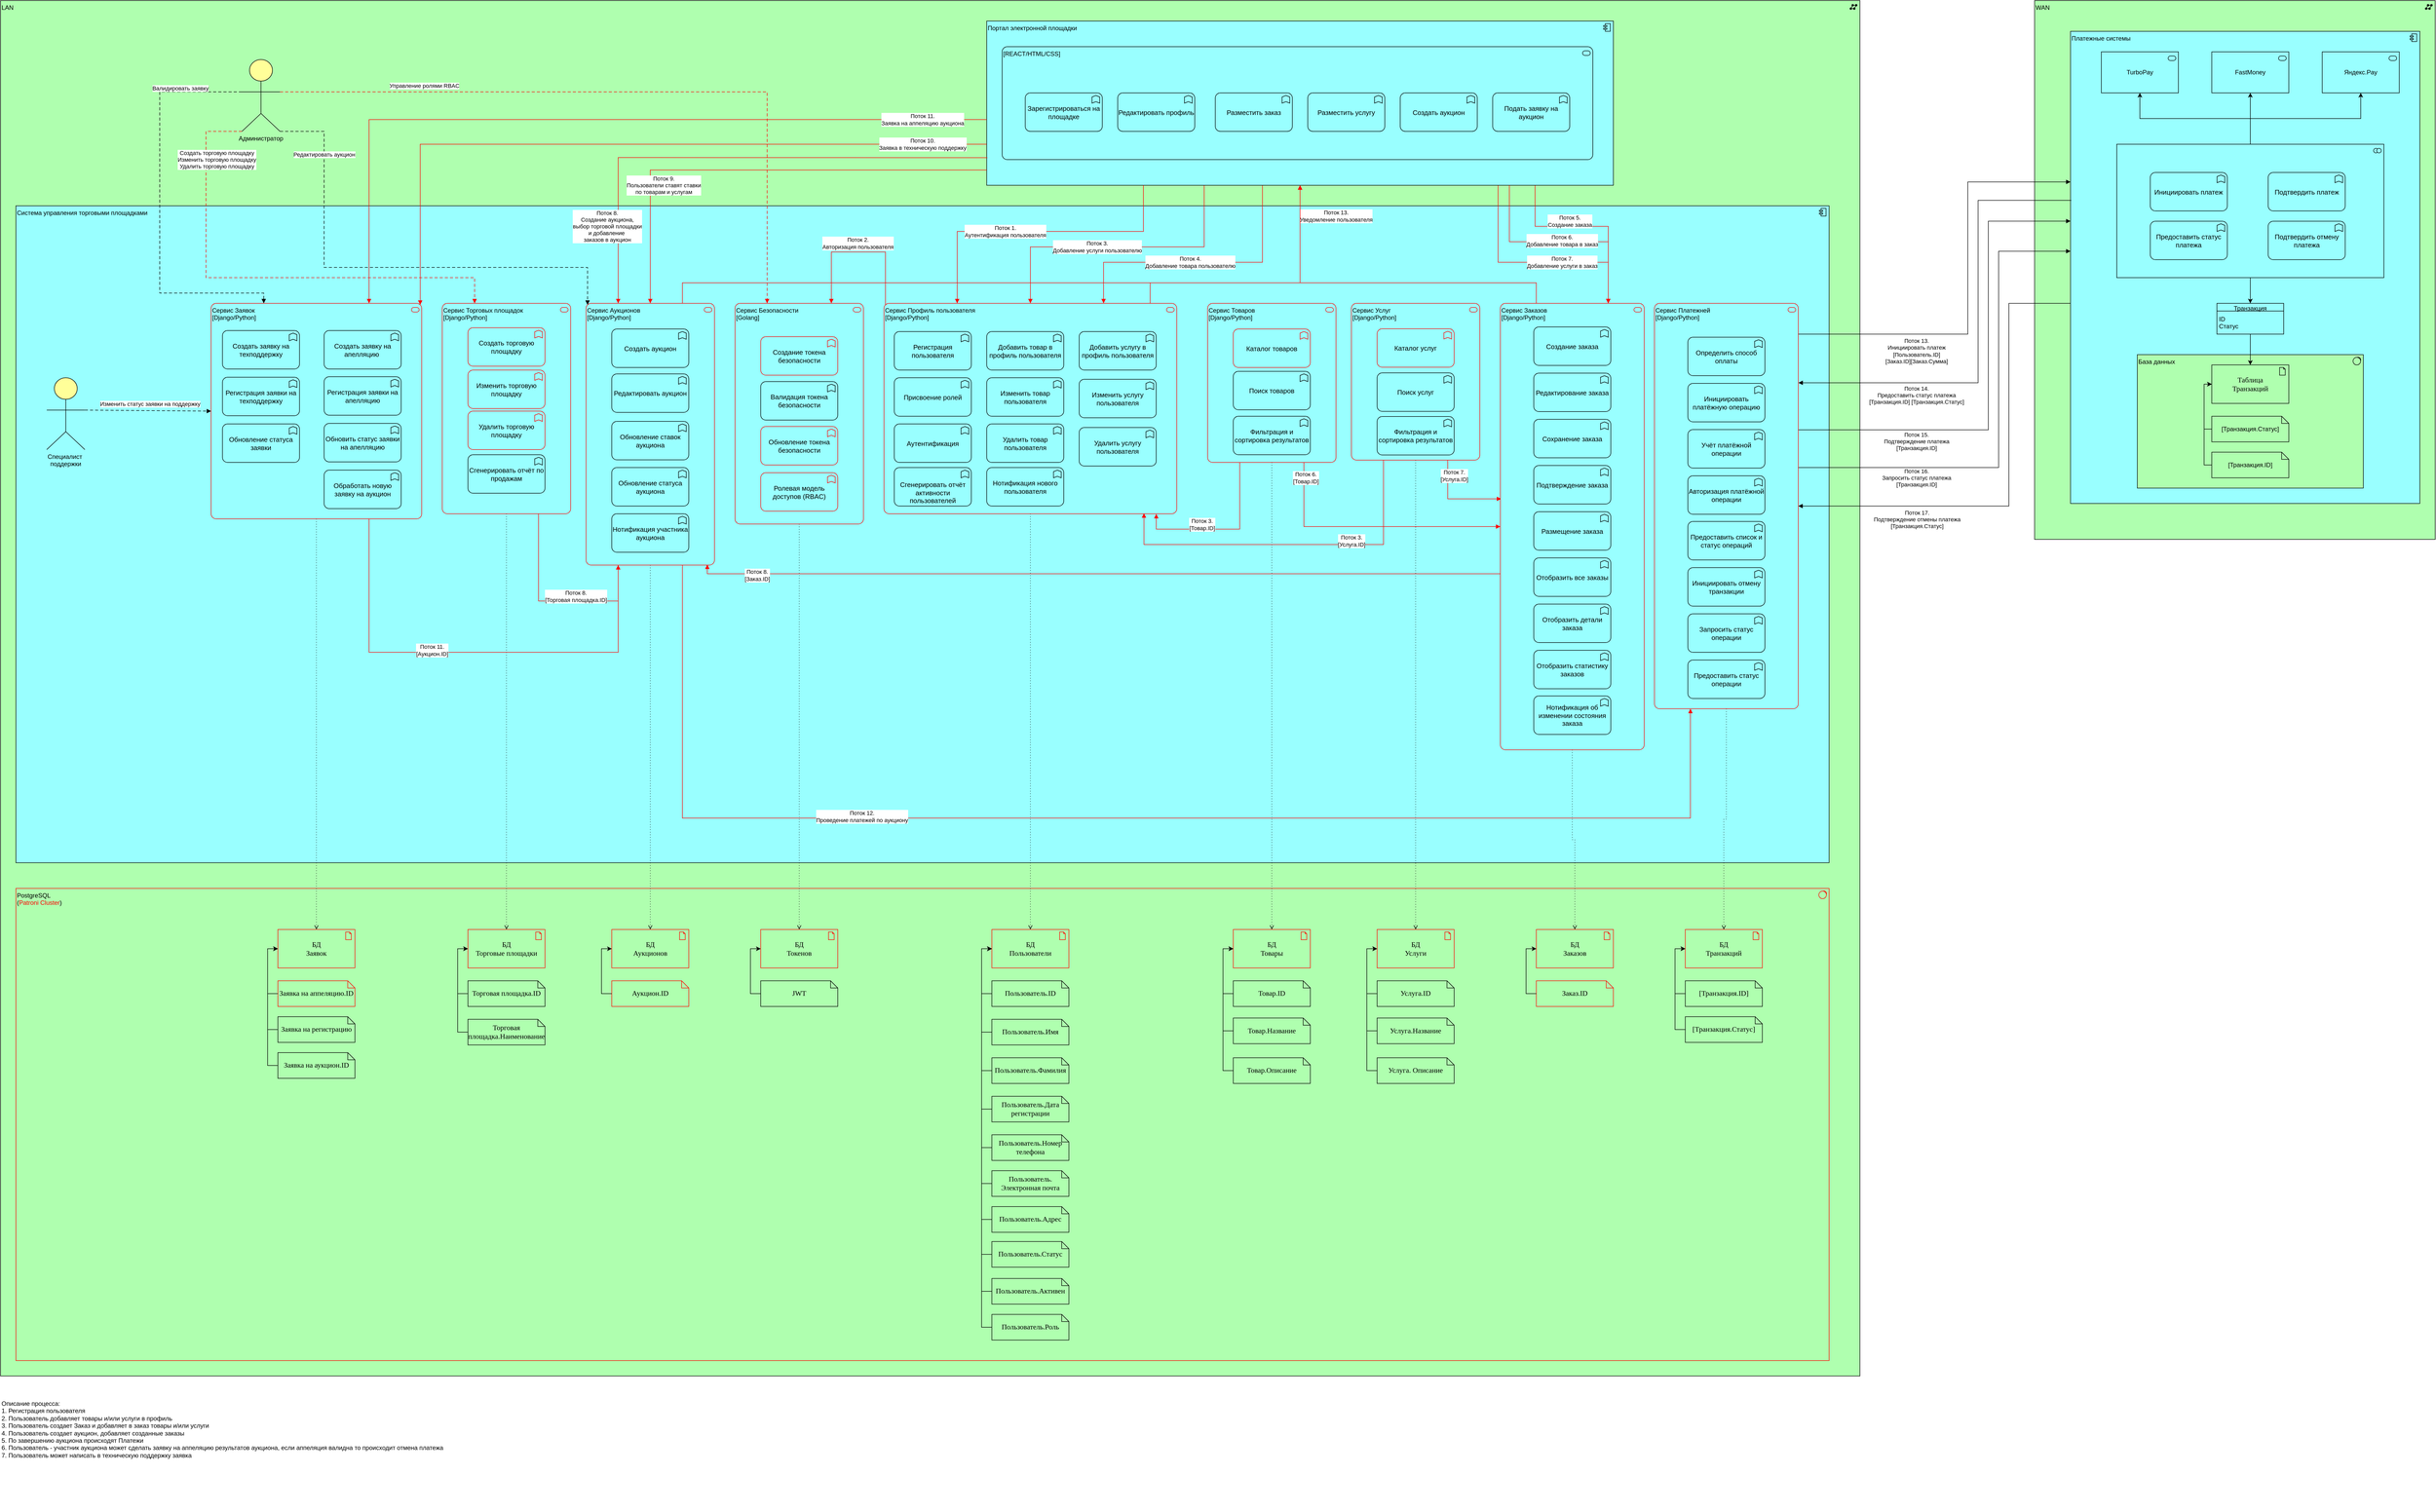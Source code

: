 <mxfile version="24.7.8">
  <diagram name="DF" id="d0osDJOmNnhoOv3IcKxl">
    <mxGraphModel dx="9020" dy="4487" grid="1" gridSize="10" guides="1" tooltips="1" connect="1" arrows="1" fold="1" page="1" pageScale="1" pageWidth="1654" pageHeight="1169" math="0" shadow="0">
      <root>
        <mxCell id="Cwkt_I89dFHHF9JNfeiC-0" />
        <mxCell id="Cwkt_I89dFHHF9JNfeiC-1" parent="Cwkt_I89dFHHF9JNfeiC-0" />
        <mxCell id="eKgTTuWWJ7yaaGClwAdR-0" value="LAN" style="html=1;outlineConnect=0;whiteSpace=wrap;fillColor=#AFFFAF;shape=mxgraph.archimate3.application;appType=netw;archiType=square;align=left;verticalAlign=top;movable=0;resizable=0;rotatable=0;deletable=0;editable=0;locked=1;connectable=0;" vertex="1" parent="Cwkt_I89dFHHF9JNfeiC-1">
          <mxGeometry x="20" y="40" width="3620" height="2680" as="geometry" />
        </mxCell>
        <mxCell id="Cwkt_I89dFHHF9JNfeiC-5" value="Портал электронной площадки" style="html=1;outlineConnect=0;whiteSpace=wrap;fillColor=#99ffff;shape=mxgraph.archimate3.application;appType=comp;archiType=square;align=left;verticalAlign=top;" vertex="1" parent="Cwkt_I89dFHHF9JNfeiC-1">
          <mxGeometry x="1940" y="80" width="1220" height="320" as="geometry" />
        </mxCell>
        <mxCell id="Cwkt_I89dFHHF9JNfeiC-6" value="&lt;div&gt;&lt;span style=&quot;background-color: initial;&quot;&gt;[REACT/HTML/CSS]&lt;/span&gt;&lt;br&gt;&lt;/div&gt;" style="html=1;outlineConnect=0;whiteSpace=wrap;fillColor=#99ffff;shape=mxgraph.archimate3.application;appType=serv;archiType=rounded;align=left;verticalAlign=top;" vertex="1" parent="Cwkt_I89dFHHF9JNfeiC-1">
          <mxGeometry x="1970" y="130" width="1150" height="220" as="geometry" />
        </mxCell>
        <mxCell id="Cwkt_I89dFHHF9JNfeiC-7" value="&lt;span style=&quot;&quot;&gt;Система управления торговыми площадками&lt;/span&gt;" style="html=1;outlineConnect=0;whiteSpace=wrap;fillColor=#99ffff;shape=mxgraph.archimate3.application;appType=comp;archiType=square;align=left;verticalAlign=top;movable=0;resizable=0;rotatable=0;deletable=0;editable=0;locked=1;connectable=0;" vertex="1" parent="Cwkt_I89dFHHF9JNfeiC-1">
          <mxGeometry x="50" y="440" width="3530" height="1280" as="geometry" />
        </mxCell>
        <mxCell id="Cwkt_I89dFHHF9JNfeiC-9" value="&lt;span style=&quot;font-size: 13px;&quot;&gt;Зарегистрироваться на площадке&lt;/span&gt;" style="html=1;outlineConnect=0;whiteSpace=wrap;fillColor=#99ffff;shape=mxgraph.archimate3.application;appType=func;archiType=rounded;fontColor=default;labelBackgroundColor=none;strokeColor=default;align=center;verticalAlign=middle;fontFamily=Helvetica;fontSize=12;" vertex="1" parent="Cwkt_I89dFHHF9JNfeiC-1">
          <mxGeometry x="2015" y="220" width="150" height="75" as="geometry" />
        </mxCell>
        <mxCell id="Cwkt_I89dFHHF9JNfeiC-10" value="&lt;span style=&quot;font-size: 13px;&quot;&gt;Разместить услугу&lt;/span&gt;" style="html=1;outlineConnect=0;whiteSpace=wrap;fillColor=#99ffff;shape=mxgraph.archimate3.application;appType=func;archiType=rounded;fontColor=default;labelBackgroundColor=none;strokeColor=default;align=center;verticalAlign=middle;fontFamily=Helvetica;fontSize=12;" vertex="1" parent="Cwkt_I89dFHHF9JNfeiC-1">
          <mxGeometry x="2565" y="220" width="150" height="75" as="geometry" />
        </mxCell>
        <mxCell id="Cwkt_I89dFHHF9JNfeiC-11" value="&lt;span style=&quot;font-size: 13px;&quot;&gt;Редактировать профиль&lt;/span&gt;" style="html=1;outlineConnect=0;whiteSpace=wrap;fillColor=#99ffff;shape=mxgraph.archimate3.application;appType=func;archiType=rounded;fontColor=default;labelBackgroundColor=none;strokeColor=default;align=center;verticalAlign=middle;fontFamily=Helvetica;fontSize=12;" vertex="1" parent="Cwkt_I89dFHHF9JNfeiC-1">
          <mxGeometry x="2195" y="220" width="150" height="75" as="geometry" />
        </mxCell>
        <mxCell id="Cwkt_I89dFHHF9JNfeiC-12" value="&lt;span style=&quot;font-size: 13px;&quot;&gt;Создать аукцион&lt;/span&gt;" style="html=1;outlineConnect=0;whiteSpace=wrap;fillColor=#99ffff;shape=mxgraph.archimate3.application;appType=func;archiType=rounded;fontColor=default;labelBackgroundColor=none;strokeColor=default;align=center;verticalAlign=middle;fontFamily=Helvetica;fontSize=12;" vertex="1" parent="Cwkt_I89dFHHF9JNfeiC-1">
          <mxGeometry x="2745" y="220" width="150" height="75" as="geometry" />
        </mxCell>
        <mxCell id="Cwkt_I89dFHHF9JNfeiC-13" value="&lt;span style=&quot;font-size: 13px;&quot;&gt;Разместить заказ&lt;/span&gt;" style="html=1;outlineConnect=0;whiteSpace=wrap;fillColor=#99ffff;shape=mxgraph.archimate3.application;appType=func;archiType=rounded;fontColor=default;labelBackgroundColor=none;strokeColor=default;align=center;verticalAlign=middle;fontFamily=Helvetica;fontSize=12;" vertex="1" parent="Cwkt_I89dFHHF9JNfeiC-1">
          <mxGeometry x="2385" y="220" width="150" height="75" as="geometry" />
        </mxCell>
        <mxCell id="Cwkt_I89dFHHF9JNfeiC-14" value="&lt;span style=&quot;font-size: 13px;&quot;&gt;Подать заявку на аукцион&lt;/span&gt;" style="html=1;outlineConnect=0;whiteSpace=wrap;fillColor=#99ffff;shape=mxgraph.archimate3.application;appType=func;archiType=rounded;fontColor=default;labelBackgroundColor=none;strokeColor=default;align=center;verticalAlign=middle;fontFamily=Helvetica;fontSize=12;" vertex="1" parent="Cwkt_I89dFHHF9JNfeiC-1">
          <mxGeometry x="2925" y="220" width="150" height="75" as="geometry" />
        </mxCell>
        <mxCell id="Cwkt_I89dFHHF9JNfeiC-61" value="PostgreSQL&lt;div&gt;(&lt;font color=&quot;#ff0000&quot;&gt;Patroni Cluster&lt;/font&gt;&lt;span style=&quot;background-color: initial;&quot;&gt;)&lt;/span&gt;&lt;/div&gt;" style="html=1;outlineConnect=0;whiteSpace=wrap;fillColor=#AFFFAF;shape=mxgraph.archimate3.application;appType=sysSw;archiType=square;align=left;verticalAlign=top;strokeColor=#FF0000;movable=0;resizable=0;rotatable=0;deletable=0;editable=0;locked=1;connectable=0;" vertex="1" parent="Cwkt_I89dFHHF9JNfeiC-1">
          <mxGeometry x="50" y="1770" width="3530" height="920" as="geometry" />
        </mxCell>
        <mxCell id="eKgTTuWWJ7yaaGClwAdR-1" value="WAN" style="html=1;outlineConnect=0;whiteSpace=wrap;fillColor=#AFFFAF;shape=mxgraph.archimate3.application;appType=netw;archiType=square;align=left;verticalAlign=top;movable=1;resizable=1;rotatable=1;deletable=1;editable=1;locked=0;connectable=1;container=0;" vertex="1" parent="Cwkt_I89dFHHF9JNfeiC-1">
          <mxGeometry x="3980" y="40" width="780" height="1050" as="geometry" />
        </mxCell>
        <mxCell id="NQUhaPXB7SI2o4ro_eER-1" value="Платежные системы" style="html=1;outlineConnect=0;whiteSpace=wrap;fillColor=#99ffff;shape=mxgraph.archimate3.application;appType=comp;archiType=square;align=left;verticalAlign=top;movable=1;resizable=1;rotatable=1;deletable=1;editable=1;locked=0;connectable=1;container=0;" vertex="1" parent="Cwkt_I89dFHHF9JNfeiC-1">
          <mxGeometry x="4050" y="100" width="680" height="920" as="geometry" />
        </mxCell>
        <mxCell id="Cwkt_I89dFHHF9JNfeiC-3" value="" style="html=1;outlineConnect=0;whiteSpace=wrap;fillColor=#99ffff;shape=mxgraph.archimate3.application;appType=collab;archiType=square;align=left;verticalAlign=top;movable=1;resizable=1;rotatable=1;deletable=1;editable=1;locked=0;connectable=1;container=0;" vertex="1" parent="Cwkt_I89dFHHF9JNfeiC-1">
          <mxGeometry x="4140" y="320" width="520" height="260" as="geometry" />
        </mxCell>
        <mxCell id="Cwkt_I89dFHHF9JNfeiC-107" value="&lt;span style=&quot;font-size: 13px;&quot;&gt;Инициировать платеж&lt;/span&gt;" style="html=1;outlineConnect=0;whiteSpace=wrap;fillColor=#99ffff;shape=mxgraph.archimate3.application;appType=func;archiType=rounded;fontColor=default;labelBackgroundColor=none;strokeColor=default;align=center;verticalAlign=middle;fontFamily=Helvetica;fontSize=12;movable=1;resizable=1;rotatable=1;deletable=1;editable=1;locked=0;connectable=1;container=0;" vertex="1" parent="Cwkt_I89dFHHF9JNfeiC-1">
          <mxGeometry x="4205.25" y="375" width="150" height="75" as="geometry" />
        </mxCell>
        <mxCell id="Cwkt_I89dFHHF9JNfeiC-108" value="&lt;span style=&quot;font-size: 13px;&quot;&gt;Подтвердить платеж&lt;/span&gt;" style="html=1;outlineConnect=0;whiteSpace=wrap;fillColor=#99ffff;shape=mxgraph.archimate3.application;appType=func;archiType=rounded;fontColor=default;labelBackgroundColor=none;strokeColor=default;align=center;verticalAlign=middle;fontFamily=Helvetica;fontSize=12;movable=1;resizable=1;rotatable=1;deletable=1;editable=1;locked=0;connectable=1;container=0;" vertex="1" parent="Cwkt_I89dFHHF9JNfeiC-1">
          <mxGeometry x="4434.75" y="375" width="150" height="75" as="geometry" />
        </mxCell>
        <mxCell id="Cwkt_I89dFHHF9JNfeiC-109" value="&lt;span style=&quot;font-size: 13px;&quot;&gt;Предоставить статус платежа&lt;/span&gt;" style="html=1;outlineConnect=0;whiteSpace=wrap;fillColor=#99ffff;shape=mxgraph.archimate3.application;appType=func;archiType=rounded;fontColor=default;labelBackgroundColor=none;strokeColor=default;align=center;verticalAlign=middle;fontFamily=Helvetica;fontSize=12;movable=1;resizable=1;rotatable=1;deletable=1;editable=1;locked=0;connectable=1;container=0;" vertex="1" parent="Cwkt_I89dFHHF9JNfeiC-1">
          <mxGeometry x="4205.25" y="470" width="150" height="75" as="geometry" />
        </mxCell>
        <mxCell id="Cwkt_I89dFHHF9JNfeiC-110" value="&lt;span style=&quot;font-size: 13px;&quot;&gt;Подтвердить отмену платежа&lt;/span&gt;" style="html=1;outlineConnect=0;whiteSpace=wrap;fillColor=#99ffff;shape=mxgraph.archimate3.application;appType=func;archiType=rounded;fontColor=default;labelBackgroundColor=none;strokeColor=default;align=center;verticalAlign=middle;fontFamily=Helvetica;fontSize=12;movable=1;resizable=1;rotatable=1;deletable=1;editable=1;locked=0;connectable=1;container=0;" vertex="1" parent="Cwkt_I89dFHHF9JNfeiC-1">
          <mxGeometry x="4434.75" y="470" width="150" height="75" as="geometry" />
        </mxCell>
        <mxCell id="Cwkt_I89dFHHF9JNfeiC-111" value="&lt;span style=&quot;text-align: left;&quot;&gt;TurboPay&lt;/span&gt;" style="html=1;outlineConnect=0;whiteSpace=wrap;fillColor=#99ffff;shape=mxgraph.archimate3.application;appType=serv;archiType=square;movable=1;resizable=1;rotatable=1;deletable=1;editable=1;locked=0;connectable=1;container=0;" vertex="1" parent="Cwkt_I89dFHHF9JNfeiC-1">
          <mxGeometry x="4110" y="140" width="150" height="80" as="geometry" />
        </mxCell>
        <mxCell id="Cwkt_I89dFHHF9JNfeiC-112" value="&lt;span style=&quot;text-align: left;&quot;&gt;FastMoney&lt;/span&gt;" style="html=1;outlineConnect=0;whiteSpace=wrap;fillColor=#99ffff;shape=mxgraph.archimate3.application;appType=serv;archiType=square;movable=1;resizable=1;rotatable=1;deletable=1;editable=1;locked=0;connectable=1;container=0;" vertex="1" parent="Cwkt_I89dFHHF9JNfeiC-1">
          <mxGeometry x="4325" y="140" width="150" height="80" as="geometry" />
        </mxCell>
        <mxCell id="Cwkt_I89dFHHF9JNfeiC-113" value="&lt;span style=&quot;text-align: left;&quot;&gt;Яндекс.Pay&lt;/span&gt;" style="html=1;outlineConnect=0;whiteSpace=wrap;fillColor=#99ffff;shape=mxgraph.archimate3.application;appType=serv;archiType=square;movable=1;resizable=1;rotatable=1;deletable=1;editable=1;locked=0;connectable=1;container=0;" vertex="1" parent="Cwkt_I89dFHHF9JNfeiC-1">
          <mxGeometry x="4540" y="140" width="150" height="80" as="geometry" />
        </mxCell>
        <mxCell id="Cwkt_I89dFHHF9JNfeiC-114" style="edgeStyle=orthogonalEdgeStyle;rounded=0;orthogonalLoop=1;jettySize=auto;html=1;entryX=0.5;entryY=1;entryDx=0;entryDy=0;entryPerimeter=0;movable=1;resizable=1;rotatable=1;deletable=1;editable=1;locked=0;connectable=1;" edge="1" parent="Cwkt_I89dFHHF9JNfeiC-1" source="Cwkt_I89dFHHF9JNfeiC-3" target="Cwkt_I89dFHHF9JNfeiC-111">
          <mxGeometry relative="1" as="geometry" />
        </mxCell>
        <mxCell id="Cwkt_I89dFHHF9JNfeiC-115" style="edgeStyle=orthogonalEdgeStyle;rounded=0;orthogonalLoop=1;jettySize=auto;html=1;entryX=0.5;entryY=1;entryDx=0;entryDy=0;entryPerimeter=0;movable=1;resizable=1;rotatable=1;deletable=1;editable=1;locked=0;connectable=1;" edge="1" parent="Cwkt_I89dFHHF9JNfeiC-1" source="Cwkt_I89dFHHF9JNfeiC-3" target="Cwkt_I89dFHHF9JNfeiC-112">
          <mxGeometry relative="1" as="geometry" />
        </mxCell>
        <mxCell id="Cwkt_I89dFHHF9JNfeiC-116" style="edgeStyle=orthogonalEdgeStyle;rounded=0;orthogonalLoop=1;jettySize=auto;html=1;entryX=0.5;entryY=1;entryDx=0;entryDy=0;entryPerimeter=0;movable=1;resizable=1;rotatable=1;deletable=1;editable=1;locked=0;connectable=1;" edge="1" parent="Cwkt_I89dFHHF9JNfeiC-1" source="Cwkt_I89dFHHF9JNfeiC-3" target="Cwkt_I89dFHHF9JNfeiC-113">
          <mxGeometry relative="1" as="geometry" />
        </mxCell>
        <mxCell id="Cwkt_I89dFHHF9JNfeiC-117" value="&lt;table cellpadding=&quot;0&quot; cellspacing=&quot;0&quot; style=&quot;font-size:1em;width:100%;height:100%;&quot;&gt;&lt;tbody&gt;&lt;tr style=&quot;height:20px;&quot;&gt;&lt;td align=&quot;center&quot;&gt;&lt;span style=&quot;text-align: -webkit-left;&quot;&gt;Транзакция&lt;/span&gt;&lt;/td&gt;&lt;/tr&gt;&lt;tr&gt;&lt;td align=&quot;left&quot; valign=&quot;top&quot; style=&quot;padding:4px;&quot;&gt;ID&lt;br&gt;Статус&lt;br&gt;&lt;/td&gt;&lt;/tr&gt;&lt;/tbody&gt;&lt;/table&gt;" style="html=1;outlineConnect=0;whiteSpace=wrap;fillColor=#99ffff;shape=mxgraph.archimate3.businessObject;overflow=fill;movable=1;resizable=1;rotatable=1;deletable=1;editable=1;locked=0;connectable=1;container=0;" vertex="1" parent="Cwkt_I89dFHHF9JNfeiC-1">
          <mxGeometry x="4335" y="630" width="130" height="60" as="geometry" />
        </mxCell>
        <mxCell id="Cwkt_I89dFHHF9JNfeiC-118" value="База данных" style="html=1;outlineConnect=0;whiteSpace=wrap;fillColor=#AFFFAF;shape=mxgraph.archimate3.application;appType=sysSw;archiType=square;align=left;verticalAlign=top;strokeColor=#000000;movable=1;resizable=1;rotatable=1;deletable=1;editable=1;locked=0;connectable=1;container=0;" vertex="1" parent="Cwkt_I89dFHHF9JNfeiC-1">
          <mxGeometry x="4180" y="730" width="440" height="260" as="geometry" />
        </mxCell>
        <mxCell id="Cwkt_I89dFHHF9JNfeiC-119" value="&lt;span style=&quot;font-family: &amp;quot;Times New Roman&amp;quot;; font-size: 14px; text-align: start; text-indent: -13px;&quot;&gt;Таблица&lt;/span&gt;&lt;div&gt;&lt;span style=&quot;font-family: &amp;quot;Times New Roman&amp;quot;; font-size: 14px; text-align: start; text-indent: -13px;&quot;&gt;Транзакций&lt;/span&gt;&lt;/div&gt;" style="html=1;outlineConnect=0;whiteSpace=wrap;fillColor=#AFFFAF;shape=mxgraph.archimate3.application;appType=artifact;archiType=square;fontColor=default;labelBackgroundColor=none;strokeColor=#000000;movable=1;resizable=1;rotatable=1;deletable=1;editable=1;locked=0;connectable=1;container=0;" vertex="1" parent="Cwkt_I89dFHHF9JNfeiC-1">
          <mxGeometry x="4325" y="750" width="150" height="75" as="geometry" />
        </mxCell>
        <mxCell id="Cwkt_I89dFHHF9JNfeiC-120" value="&lt;span style=&quot;text-align: -webkit-left;&quot;&gt;[Транзакция.Статус]&lt;/span&gt;" style="html=1;outlineConnect=0;whiteSpace=wrap;fillColor=#AFFFAF;shape=note;size=14;movable=1;resizable=1;rotatable=1;deletable=1;editable=1;locked=0;connectable=1;container=0;" vertex="1" parent="Cwkt_I89dFHHF9JNfeiC-1">
          <mxGeometry x="4325" y="850" width="150" height="50" as="geometry" />
        </mxCell>
        <mxCell id="Cwkt_I89dFHHF9JNfeiC-121" style="edgeStyle=elbowEdgeStyle;rounded=0;orthogonalLoop=1;jettySize=auto;html=1;entryX=0;entryY=0.5;entryDx=0;entryDy=0;entryPerimeter=0;exitX=0;exitY=0.5;exitDx=0;exitDy=0;exitPerimeter=0;movable=1;resizable=1;rotatable=1;deletable=1;editable=1;locked=0;connectable=1;" edge="1" parent="Cwkt_I89dFHHF9JNfeiC-1" source="Cwkt_I89dFHHF9JNfeiC-122" target="Cwkt_I89dFHHF9JNfeiC-119">
          <mxGeometry relative="1" as="geometry">
            <mxPoint x="4300" y="900" as="sourcePoint" />
            <mxPoint x="4300" y="813" as="targetPoint" />
            <Array as="points">
              <mxPoint x="4310" y="840" />
            </Array>
          </mxGeometry>
        </mxCell>
        <mxCell id="Cwkt_I89dFHHF9JNfeiC-122" value="&lt;span style=&quot;text-align: -webkit-left;&quot;&gt;[Транзакция.ID]&lt;/span&gt;" style="html=1;outlineConnect=0;whiteSpace=wrap;fillColor=#AFFFAF;shape=note;size=14;movable=1;resizable=1;rotatable=1;deletable=1;editable=1;locked=0;connectable=1;container=0;" vertex="1" parent="Cwkt_I89dFHHF9JNfeiC-1">
          <mxGeometry x="4325" y="920" width="150" height="50" as="geometry" />
        </mxCell>
        <mxCell id="Cwkt_I89dFHHF9JNfeiC-123" style="edgeStyle=elbowEdgeStyle;rounded=0;orthogonalLoop=1;jettySize=auto;html=1;entryX=0;entryY=0.5;entryDx=0;entryDy=0;entryPerimeter=0;exitX=0;exitY=0.5;exitDx=0;exitDy=0;exitPerimeter=0;movable=1;resizable=1;rotatable=1;deletable=1;editable=1;locked=0;connectable=1;" edge="1" parent="Cwkt_I89dFHHF9JNfeiC-1" source="Cwkt_I89dFHHF9JNfeiC-120" target="Cwkt_I89dFHHF9JNfeiC-119">
          <mxGeometry relative="1" as="geometry">
            <mxPoint x="4300" y="870" as="sourcePoint" />
            <mxPoint x="4300" y="783" as="targetPoint" />
            <Array as="points">
              <mxPoint x="4310" y="830" />
            </Array>
          </mxGeometry>
        </mxCell>
        <mxCell id="Cwkt_I89dFHHF9JNfeiC-124" style="edgeStyle=orthogonalEdgeStyle;rounded=0;orthogonalLoop=1;jettySize=auto;html=1;entryX=0.5;entryY=0;entryDx=0;entryDy=0;entryPerimeter=0;movable=1;resizable=1;rotatable=1;deletable=1;editable=1;locked=0;connectable=1;" edge="1" parent="Cwkt_I89dFHHF9JNfeiC-1" source="Cwkt_I89dFHHF9JNfeiC-117" target="Cwkt_I89dFHHF9JNfeiC-119">
          <mxGeometry relative="1" as="geometry" />
        </mxCell>
        <mxCell id="Cwkt_I89dFHHF9JNfeiC-125" style="edgeStyle=orthogonalEdgeStyle;rounded=0;orthogonalLoop=1;jettySize=auto;html=1;entryX=0.5;entryY=0;entryDx=0;entryDy=0;entryPerimeter=0;movable=1;resizable=1;rotatable=1;deletable=1;editable=1;locked=0;connectable=1;" edge="1" parent="Cwkt_I89dFHHF9JNfeiC-1" source="Cwkt_I89dFHHF9JNfeiC-3" target="Cwkt_I89dFHHF9JNfeiC-117">
          <mxGeometry relative="1" as="geometry" />
        </mxCell>
        <mxCell id="5g7xQn6lhLNjcegrg2FY-5" value="" style="edgeStyle=elbowEdgeStyle;html=1;endArrow=open;elbow=vertical;endFill=0;dashed=1;dashPattern=1 4;rounded=0;entryX=0.5;entryY=0;entryDx=0;entryDy=0;entryPerimeter=0;exitX=0.5;exitY=1;exitDx=0;exitDy=0;exitPerimeter=0;" edge="1" parent="Cwkt_I89dFHHF9JNfeiC-1" source="958O7Rn043K1TKB3Eg0P-0" target="5g7xQn6lhLNjcegrg2FY-0">
          <mxGeometry width="160" relative="1" as="geometry">
            <mxPoint x="3230" y="1690" as="sourcePoint" />
            <mxPoint x="3390" y="1690" as="targetPoint" />
          </mxGeometry>
        </mxCell>
        <mxCell id="5g7xQn6lhLNjcegrg2FY-16" value="" style="edgeStyle=elbowEdgeStyle;html=1;endArrow=open;elbow=vertical;endFill=0;dashed=1;dashPattern=1 4;rounded=0;entryX=0.5;entryY=0;entryDx=0;entryDy=0;entryPerimeter=0;exitX=0.5;exitY=1;exitDx=0;exitDy=0;exitPerimeter=0;" edge="1" parent="Cwkt_I89dFHHF9JNfeiC-1" source="20xxNQtNDSxM4y85c0yb-3" target="5g7xQn6lhLNjcegrg2FY-9">
          <mxGeometry width="160" relative="1" as="geometry">
            <mxPoint x="1665" y="1300" as="sourcePoint" />
            <mxPoint x="1665" y="1980" as="targetPoint" />
            <Array as="points">
              <mxPoint x="730" y="1650" />
            </Array>
          </mxGeometry>
        </mxCell>
        <mxCell id="5g7xQn6lhLNjcegrg2FY-20" value="" style="edgeStyle=elbowEdgeStyle;html=1;endArrow=open;elbow=vertical;endFill=0;dashed=1;dashPattern=1 4;rounded=0;entryX=0.5;entryY=0;entryDx=0;entryDy=0;entryPerimeter=0;exitX=0.5;exitY=1;exitDx=0;exitDy=0;exitPerimeter=0;" edge="1" parent="Cwkt_I89dFHHF9JNfeiC-1" source="20xxNQtNDSxM4y85c0yb-19" target="5g7xQn6lhLNjcegrg2FY-17">
          <mxGeometry width="160" relative="1" as="geometry">
            <mxPoint x="3120" y="1840" as="sourcePoint" />
            <mxPoint x="3120" y="2010" as="targetPoint" />
          </mxGeometry>
        </mxCell>
        <mxCell id="5g7xQn6lhLNjcegrg2FY-24" value="" style="edgeStyle=elbowEdgeStyle;html=1;endArrow=open;elbow=vertical;endFill=0;dashed=1;dashPattern=1 4;rounded=0;entryX=0.5;entryY=0;entryDx=0;entryDy=0;entryPerimeter=0;exitX=0.5;exitY=1;exitDx=0;exitDy=0;exitPerimeter=0;" edge="1" parent="Cwkt_I89dFHHF9JNfeiC-1" source="958O7Rn043K1TKB3Eg0P-3" target="5g7xQn6lhLNjcegrg2FY-22">
          <mxGeometry width="160" relative="1" as="geometry">
            <mxPoint x="1695" y="1800" as="sourcePoint" />
            <mxPoint x="1695" y="1970" as="targetPoint" />
          </mxGeometry>
        </mxCell>
        <mxCell id="5g7xQn6lhLNjcegrg2FY-25" value="" style="group" vertex="1" connectable="0" parent="Cwkt_I89dFHHF9JNfeiC-1">
          <mxGeometry x="3280" y="1850" width="170" height="220" as="geometry" />
        </mxCell>
        <mxCell id="5g7xQn6lhLNjcegrg2FY-0" value="&lt;span style=&quot;font-family: &amp;quot;Times New Roman&amp;quot;; font-size: 14px; text-align: start; text-indent: -13px;&quot;&gt;БД&lt;/span&gt;&lt;div&gt;&lt;span style=&quot;font-family: &amp;quot;Times New Roman&amp;quot;; font-size: 14px; text-align: start; text-indent: -13px;&quot;&gt;Транзакций&lt;/span&gt;&lt;/div&gt;" style="html=1;outlineConnect=0;whiteSpace=wrap;fillColor=#AFFFAF;shape=mxgraph.archimate3.application;appType=artifact;archiType=square;fontColor=default;labelBackgroundColor=none;strokeColor=#FF0000;" vertex="1" parent="5g7xQn6lhLNjcegrg2FY-25">
          <mxGeometry x="20" width="150" height="75" as="geometry" />
        </mxCell>
        <mxCell id="5g7xQn6lhLNjcegrg2FY-1" value="&lt;span style=&quot;font-family: &amp;quot;Times New Roman&amp;quot;; font-size: 14px;&quot;&gt;[Транзакция.ID]&lt;/span&gt;" style="html=1;outlineConnect=0;whiteSpace=wrap;fillColor=#AFFFAF;shape=note;size=14;" vertex="1" parent="5g7xQn6lhLNjcegrg2FY-25">
          <mxGeometry x="20" y="100" width="150" height="50" as="geometry" />
        </mxCell>
        <mxCell id="5g7xQn6lhLNjcegrg2FY-2" value="&lt;span style=&quot;font-family: &amp;quot;Times New Roman&amp;quot;; font-size: 14px;&quot;&gt;[Транзакция.Статус]&lt;/span&gt;" style="html=1;outlineConnect=0;whiteSpace=wrap;fillColor=#AFFFAF;shape=note;size=14;" vertex="1" parent="5g7xQn6lhLNjcegrg2FY-25">
          <mxGeometry x="20" y="170" width="150" height="50" as="geometry" />
        </mxCell>
        <mxCell id="5g7xQn6lhLNjcegrg2FY-3" style="edgeStyle=elbowEdgeStyle;rounded=0;orthogonalLoop=1;jettySize=auto;html=1;entryX=0;entryY=0.5;entryDx=0;entryDy=0;entryPerimeter=0;exitX=0;exitY=0.5;exitDx=0;exitDy=0;exitPerimeter=0;" edge="1" parent="5g7xQn6lhLNjcegrg2FY-25" source="5g7xQn6lhLNjcegrg2FY-1" target="5g7xQn6lhLNjcegrg2FY-0">
          <mxGeometry relative="1" as="geometry">
            <mxPoint x="20" y="151" as="sourcePoint" />
            <mxPoint x="20" y="64" as="targetPoint" />
            <Array as="points">
              <mxPoint y="116" />
            </Array>
          </mxGeometry>
        </mxCell>
        <mxCell id="5g7xQn6lhLNjcegrg2FY-4" style="edgeStyle=elbowEdgeStyle;rounded=0;orthogonalLoop=1;jettySize=auto;html=1;entryX=0;entryY=0.5;entryDx=0;entryDy=0;entryPerimeter=0;exitX=0;exitY=0.5;exitDx=0;exitDy=0;exitPerimeter=0;" edge="1" parent="5g7xQn6lhLNjcegrg2FY-25" source="5g7xQn6lhLNjcegrg2FY-2" target="5g7xQn6lhLNjcegrg2FY-0">
          <mxGeometry relative="1" as="geometry">
            <mxPoint x="20" y="188.5" as="sourcePoint" />
            <mxPoint x="20" y="101.5" as="targetPoint" />
            <Array as="points">
              <mxPoint y="153.5" />
            </Array>
          </mxGeometry>
        </mxCell>
        <mxCell id="5g7xQn6lhLNjcegrg2FY-26" value="" style="group" vertex="1" connectable="0" parent="Cwkt_I89dFHHF9JNfeiC-1">
          <mxGeometry x="540" y="1850" width="170" height="290" as="geometry" />
        </mxCell>
        <mxCell id="5g7xQn6lhLNjcegrg2FY-9" value="&lt;span style=&quot;font-family: &amp;quot;Times New Roman&amp;quot;; font-size: 14px; text-indent: -13px;&quot;&gt;БД&lt;/span&gt;&lt;div&gt;&lt;span style=&quot;font-family: &amp;quot;Times New Roman&amp;quot;; font-size: 14px; text-indent: -13px;&quot;&gt;Заявок&lt;/span&gt;&lt;/div&gt;" style="html=1;outlineConnect=0;whiteSpace=wrap;fillColor=#AFFFAF;shape=mxgraph.archimate3.application;appType=artifact;archiType=square;fontColor=default;labelBackgroundColor=none;strokeColor=#FF0000;align=center;verticalAlign=middle;" vertex="1" parent="5g7xQn6lhLNjcegrg2FY-26">
          <mxGeometry x="20" width="150" height="75" as="geometry" />
        </mxCell>
        <mxCell id="5g7xQn6lhLNjcegrg2FY-10" value="&lt;span style=&quot;font-family: &amp;quot;Times New Roman&amp;quot;; font-size: 14px; text-align: start; text-indent: -13px;&quot;&gt;Заявка на регистрацию&lt;/span&gt;" style="html=1;outlineConnect=0;whiteSpace=wrap;fillColor=#AFFFAF;shape=note;size=14;" vertex="1" parent="5g7xQn6lhLNjcegrg2FY-26">
          <mxGeometry x="20" y="170" width="150" height="50" as="geometry" />
        </mxCell>
        <mxCell id="5g7xQn6lhLNjcegrg2FY-11" value="&lt;span style=&quot;font-family: &amp;quot;Times New Roman&amp;quot;; font-size: 14px; text-align: start; text-indent: -13px;&quot;&gt;Заявка на аукцион.ID&lt;/span&gt;" style="html=1;outlineConnect=0;whiteSpace=wrap;fillColor=#AFFFAF;shape=note;size=14;" vertex="1" parent="5g7xQn6lhLNjcegrg2FY-26">
          <mxGeometry x="20" y="240" width="150" height="50" as="geometry" />
        </mxCell>
        <mxCell id="5g7xQn6lhLNjcegrg2FY-12" value="&lt;span style=&quot;font-family: &amp;quot;Times New Roman&amp;quot;; font-size: 14px; text-align: start; text-indent: -13px;&quot;&gt;Заявка на аппеляцию.ID&lt;/span&gt;" style="html=1;outlineConnect=0;whiteSpace=wrap;fillColor=#AFFFAF;shape=note;size=14;strokeColor=#FF0000;" vertex="1" parent="5g7xQn6lhLNjcegrg2FY-26">
          <mxGeometry x="20" y="100" width="150" height="50" as="geometry" />
        </mxCell>
        <mxCell id="5g7xQn6lhLNjcegrg2FY-13" style="edgeStyle=elbowEdgeStyle;rounded=0;orthogonalLoop=1;jettySize=auto;html=1;entryX=0;entryY=0.5;entryDx=0;entryDy=0;entryPerimeter=0;exitX=0;exitY=0.5;exitDx=0;exitDy=0;exitPerimeter=0;" edge="1" parent="5g7xQn6lhLNjcegrg2FY-26" source="5g7xQn6lhLNjcegrg2FY-12" target="5g7xQn6lhLNjcegrg2FY-9">
          <mxGeometry relative="1" as="geometry">
            <mxPoint x="20" y="160" as="sourcePoint" />
            <mxPoint x="20" y="63" as="targetPoint" />
            <Array as="points">
              <mxPoint y="131" />
            </Array>
          </mxGeometry>
        </mxCell>
        <mxCell id="5g7xQn6lhLNjcegrg2FY-14" style="edgeStyle=elbowEdgeStyle;rounded=0;orthogonalLoop=1;jettySize=auto;html=1;entryX=0;entryY=0.5;entryDx=0;entryDy=0;entryPerimeter=0;exitX=0;exitY=0.5;exitDx=0;exitDy=0;exitPerimeter=0;" edge="1" parent="5g7xQn6lhLNjcegrg2FY-26" source="5g7xQn6lhLNjcegrg2FY-10" target="5g7xQn6lhLNjcegrg2FY-9">
          <mxGeometry relative="1" as="geometry">
            <mxPoint x="20" y="170" as="sourcePoint" />
            <mxPoint x="20" y="50" as="targetPoint" />
            <Array as="points">
              <mxPoint y="143" />
            </Array>
          </mxGeometry>
        </mxCell>
        <mxCell id="5g7xQn6lhLNjcegrg2FY-15" style="edgeStyle=elbowEdgeStyle;rounded=0;orthogonalLoop=1;jettySize=auto;html=1;entryX=0;entryY=0.5;entryDx=0;entryDy=0;entryPerimeter=0;exitX=0;exitY=0.5;exitDx=0;exitDy=0;exitPerimeter=0;" edge="1" parent="5g7xQn6lhLNjcegrg2FY-26" source="5g7xQn6lhLNjcegrg2FY-11" target="5g7xQn6lhLNjcegrg2FY-9">
          <mxGeometry relative="1" as="geometry">
            <mxPoint x="20" y="235" as="sourcePoint" />
            <mxPoint x="20" y="48" as="targetPoint" />
            <Array as="points">
              <mxPoint y="153" />
            </Array>
          </mxGeometry>
        </mxCell>
        <mxCell id="5g7xQn6lhLNjcegrg2FY-27" value="" style="group" vertex="1" connectable="0" parent="Cwkt_I89dFHHF9JNfeiC-1">
          <mxGeometry x="2990" y="1850" width="170" height="150" as="geometry" />
        </mxCell>
        <mxCell id="5g7xQn6lhLNjcegrg2FY-17" value="&lt;span style=&quot;font-family: &amp;quot;Times New Roman&amp;quot;; font-size: 14px; text-indent: -13px;&quot;&gt;БД&lt;/span&gt;&lt;div&gt;&lt;span style=&quot;font-family: &amp;quot;Times New Roman&amp;quot;; font-size: 14px; text-indent: -13px;&quot;&gt;Заказов&lt;/span&gt;&lt;/div&gt;" style="html=1;outlineConnect=0;whiteSpace=wrap;fillColor=#AFFFAF;shape=mxgraph.archimate3.application;appType=artifact;archiType=square;fontColor=default;labelBackgroundColor=none;strokeColor=#FF0000;align=center;verticalAlign=middle;" vertex="1" parent="5g7xQn6lhLNjcegrg2FY-27">
          <mxGeometry x="20" width="150" height="75" as="geometry" />
        </mxCell>
        <mxCell id="5g7xQn6lhLNjcegrg2FY-18" value="&lt;span style=&quot;font-family: &amp;quot;Times New Roman&amp;quot;; font-size: 14px; text-align: start; text-indent: -13px;&quot;&gt;Заказ.ID&lt;/span&gt;" style="html=1;outlineConnect=0;whiteSpace=wrap;fillColor=#AFFFAF;shape=note;size=14;strokeColor=#FF0000;" vertex="1" parent="5g7xQn6lhLNjcegrg2FY-27">
          <mxGeometry x="20" y="100" width="150" height="50" as="geometry" />
        </mxCell>
        <mxCell id="5g7xQn6lhLNjcegrg2FY-19" style="edgeStyle=elbowEdgeStyle;rounded=0;orthogonalLoop=1;jettySize=auto;html=1;entryX=0;entryY=0.5;entryDx=0;entryDy=0;entryPerimeter=0;exitX=0;exitY=0.5;exitDx=0;exitDy=0;exitPerimeter=0;" edge="1" parent="5g7xQn6lhLNjcegrg2FY-27" source="5g7xQn6lhLNjcegrg2FY-18" target="5g7xQn6lhLNjcegrg2FY-17">
          <mxGeometry relative="1" as="geometry">
            <mxPoint x="20" y="125" as="sourcePoint" />
            <mxPoint x="20" y="38" as="targetPoint" />
            <Array as="points">
              <mxPoint y="131" />
            </Array>
          </mxGeometry>
        </mxCell>
        <mxCell id="5g7xQn6lhLNjcegrg2FY-28" value="" style="group" vertex="1" connectable="0" parent="Cwkt_I89dFHHF9JNfeiC-1">
          <mxGeometry x="1190" y="1850" width="170" height="150" as="geometry" />
        </mxCell>
        <mxCell id="5g7xQn6lhLNjcegrg2FY-21" value="&lt;span style=&quot;font-family: &amp;quot;Times New Roman&amp;quot;; font-size: 14px; text-align: start; text-indent: -13px;&quot;&gt;Аукцион.ID&lt;/span&gt;" style="html=1;outlineConnect=0;whiteSpace=wrap;fillColor=#AFFFAF;shape=note;size=14;strokeColor=#FF0000;" vertex="1" parent="5g7xQn6lhLNjcegrg2FY-28">
          <mxGeometry x="20" y="100" width="150" height="50" as="geometry" />
        </mxCell>
        <mxCell id="5g7xQn6lhLNjcegrg2FY-22" value="&lt;span style=&quot;font-family: &amp;quot;Times New Roman&amp;quot;; font-size: 14px; text-indent: -13px;&quot;&gt;БД&lt;/span&gt;&lt;div&gt;&lt;span style=&quot;font-family: &amp;quot;Times New Roman&amp;quot;; font-size: 14px; text-indent: -13px;&quot;&gt;Аукционов&lt;/span&gt;&lt;/div&gt;" style="html=1;outlineConnect=0;whiteSpace=wrap;fillColor=#AFFFAF;shape=mxgraph.archimate3.application;appType=artifact;archiType=square;fontColor=default;labelBackgroundColor=none;strokeColor=#FF0000;align=center;verticalAlign=middle;" vertex="1" parent="5g7xQn6lhLNjcegrg2FY-28">
          <mxGeometry x="20" width="150" height="75" as="geometry" />
        </mxCell>
        <mxCell id="5g7xQn6lhLNjcegrg2FY-23" style="edgeStyle=elbowEdgeStyle;rounded=0;orthogonalLoop=1;jettySize=auto;html=1;entryX=0;entryY=0.5;entryDx=0;entryDy=0;entryPerimeter=0;exitX=0;exitY=0.5;exitDx=0;exitDy=0;exitPerimeter=0;" edge="1" source="5g7xQn6lhLNjcegrg2FY-21" target="5g7xQn6lhLNjcegrg2FY-22" parent="5g7xQn6lhLNjcegrg2FY-28">
          <mxGeometry relative="1" as="geometry">
            <mxPoint x="20" y="125" as="sourcePoint" />
            <mxPoint x="20" y="38" as="targetPoint" />
            <Array as="points">
              <mxPoint y="131" />
            </Array>
          </mxGeometry>
        </mxCell>
        <mxCell id="5g7xQn6lhLNjcegrg2FY-29" value="" style="group" vertex="1" connectable="0" parent="Cwkt_I89dFHHF9JNfeiC-1">
          <mxGeometry x="2680" y="1850" width="170" height="300" as="geometry" />
        </mxCell>
        <mxCell id="Cwkt_I89dFHHF9JNfeiC-73" value="&lt;span style=&quot;font-family: &amp;quot;Times New Roman&amp;quot;; font-size: 14px; text-align: start; text-indent: -13px;&quot;&gt;Услуга.ID&lt;/span&gt;" style="html=1;outlineConnect=0;whiteSpace=wrap;fillColor=#AFFFAF;shape=note;size=14;" vertex="1" parent="5g7xQn6lhLNjcegrg2FY-29">
          <mxGeometry x="20" y="100" width="150" height="50" as="geometry" />
        </mxCell>
        <mxCell id="Cwkt_I89dFHHF9JNfeiC-74" value="&lt;span style=&quot;font-family: &amp;quot;Times New Roman&amp;quot;; font-size: 14px; text-align: start; text-indent: -13px;&quot;&gt;Услуга.Название&lt;/span&gt;" style="html=1;outlineConnect=0;whiteSpace=wrap;fillColor=#AFFFAF;shape=note;size=14;" vertex="1" parent="5g7xQn6lhLNjcegrg2FY-29">
          <mxGeometry x="20" y="172.5" width="150" height="50" as="geometry" />
        </mxCell>
        <mxCell id="Cwkt_I89dFHHF9JNfeiC-83" value="&lt;span style=&quot;font-family: &amp;quot;Times New Roman&amp;quot;; font-size: 14px; text-align: start; text-indent: -13px;&quot;&gt;Услуга. Описание&lt;/span&gt;" style="html=1;outlineConnect=0;whiteSpace=wrap;fillColor=#AFFFAF;shape=note;size=14;" vertex="1" parent="5g7xQn6lhLNjcegrg2FY-29">
          <mxGeometry x="20" y="250" width="150" height="50" as="geometry" />
        </mxCell>
        <mxCell id="Cwkt_I89dFHHF9JNfeiC-99" value="&lt;span style=&quot;font-family: &amp;quot;Times New Roman&amp;quot;; font-size: 14px; text-align: start; text-indent: -13px;&quot;&gt;БД&lt;/span&gt;&lt;div&gt;&lt;span style=&quot;font-family: &amp;quot;Times New Roman&amp;quot;; font-size: 14px; text-align: start; text-indent: -13px;&quot;&gt;Услуги&lt;/span&gt;&lt;/div&gt;" style="html=1;outlineConnect=0;whiteSpace=wrap;fillColor=#AFFFAF;shape=mxgraph.archimate3.application;appType=artifact;archiType=square;fontColor=default;labelBackgroundColor=none;strokeColor=#FF0000;" vertex="1" parent="5g7xQn6lhLNjcegrg2FY-29">
          <mxGeometry x="20" width="150" height="75" as="geometry" />
        </mxCell>
        <mxCell id="Cwkt_I89dFHHF9JNfeiC-100" style="edgeStyle=elbowEdgeStyle;rounded=0;orthogonalLoop=1;jettySize=auto;html=1;entryX=0;entryY=0.5;entryDx=0;entryDy=0;entryPerimeter=0;exitX=0;exitY=0.5;exitDx=0;exitDy=0;exitPerimeter=0;" edge="1" parent="5g7xQn6lhLNjcegrg2FY-29" source="Cwkt_I89dFHHF9JNfeiC-73" target="Cwkt_I89dFHHF9JNfeiC-99">
          <mxGeometry relative="1" as="geometry">
            <mxPoint y="148.5" as="sourcePoint" />
            <mxPoint y="48.5" as="targetPoint" />
            <Array as="points">
              <mxPoint y="90" />
            </Array>
          </mxGeometry>
        </mxCell>
        <mxCell id="Cwkt_I89dFHHF9JNfeiC-101" style="edgeStyle=elbowEdgeStyle;rounded=0;orthogonalLoop=1;jettySize=auto;html=1;entryX=0;entryY=0.5;entryDx=0;entryDy=0;entryPerimeter=0;exitX=0;exitY=0.5;exitDx=0;exitDy=0;exitPerimeter=0;" edge="1" parent="5g7xQn6lhLNjcegrg2FY-29" source="Cwkt_I89dFHHF9JNfeiC-74" target="Cwkt_I89dFHHF9JNfeiC-99">
          <mxGeometry relative="1" as="geometry">
            <mxPoint x="10" y="200.5" as="sourcePoint" />
            <mxPoint x="10" y="100.5" as="targetPoint" />
            <Array as="points">
              <mxPoint y="140" />
            </Array>
          </mxGeometry>
        </mxCell>
        <mxCell id="Cwkt_I89dFHHF9JNfeiC-102" style="edgeStyle=elbowEdgeStyle;rounded=0;orthogonalLoop=1;jettySize=auto;html=1;entryX=0;entryY=0.5;entryDx=0;entryDy=0;entryPerimeter=0;exitX=0;exitY=0.5;exitDx=0;exitDy=0;exitPerimeter=0;" edge="1" parent="5g7xQn6lhLNjcegrg2FY-29" source="Cwkt_I89dFHHF9JNfeiC-83" target="Cwkt_I89dFHHF9JNfeiC-99">
          <mxGeometry relative="1" as="geometry">
            <mxPoint x="20" y="310.5" as="sourcePoint" />
            <mxPoint x="20" y="110.5" as="targetPoint" />
            <Array as="points">
              <mxPoint y="212.5" />
            </Array>
          </mxGeometry>
        </mxCell>
        <mxCell id="5g7xQn6lhLNjcegrg2FY-30" value="" style="edgeStyle=elbowEdgeStyle;html=1;endArrow=open;elbow=vertical;endFill=0;dashed=1;dashPattern=1 4;rounded=0;entryX=0.5;entryY=0;entryDx=0;entryDy=0;entryPerimeter=0;exitX=0.5;exitY=1;exitDx=0;exitDy=0;exitPerimeter=0;" edge="1" parent="Cwkt_I89dFHHF9JNfeiC-1" source="0Vjbv6TmKK2vR3b6kO95-1" target="Cwkt_I89dFHHF9JNfeiC-99">
          <mxGeometry width="160" relative="1" as="geometry">
            <mxPoint x="2975" y="1530" as="sourcePoint" />
            <mxPoint x="2975" y="1970" as="targetPoint" />
          </mxGeometry>
        </mxCell>
        <mxCell id="5g7xQn6lhLNjcegrg2FY-31" value="" style="group" vertex="1" connectable="0" parent="Cwkt_I89dFHHF9JNfeiC-1">
          <mxGeometry x="2400" y="1850" width="170" height="300" as="geometry" />
        </mxCell>
        <mxCell id="Cwkt_I89dFHHF9JNfeiC-80" value="&lt;span style=&quot;font-family: &amp;quot;Times New Roman&amp;quot;; font-size: 14px; text-align: start; text-indent: -13px;&quot;&gt;Товар.ID&lt;/span&gt;" style="html=1;outlineConnect=0;whiteSpace=wrap;fillColor=#AFFFAF;shape=note;size=14;" vertex="1" parent="5g7xQn6lhLNjcegrg2FY-31">
          <mxGeometry x="20" y="100" width="150" height="50" as="geometry" />
        </mxCell>
        <mxCell id="Cwkt_I89dFHHF9JNfeiC-81" value="&lt;span style=&quot;font-family: &amp;quot;Times New Roman&amp;quot;; font-size: 14px; text-align: start; text-indent: -13px;&quot;&gt;Товар.Описание&lt;/span&gt;" style="html=1;outlineConnect=0;whiteSpace=wrap;fillColor=#AFFFAF;shape=note;size=14;" vertex="1" parent="5g7xQn6lhLNjcegrg2FY-31">
          <mxGeometry x="20" y="250" width="150" height="50" as="geometry" />
        </mxCell>
        <mxCell id="Cwkt_I89dFHHF9JNfeiC-82" value="&lt;span style=&quot;font-family: &amp;quot;Times New Roman&amp;quot;; font-size: 14px; text-align: start; text-indent: -13px;&quot;&gt;Товар.Название&lt;/span&gt;" style="html=1;outlineConnect=0;whiteSpace=wrap;fillColor=#AFFFAF;shape=note;size=14;" vertex="1" parent="5g7xQn6lhLNjcegrg2FY-31">
          <mxGeometry x="20" y="172.5" width="150" height="50" as="geometry" />
        </mxCell>
        <mxCell id="Cwkt_I89dFHHF9JNfeiC-96" value="&lt;span style=&quot;font-family: &amp;quot;Times New Roman&amp;quot;; font-size: 14px; text-align: start; text-indent: -13px;&quot;&gt;БД&lt;/span&gt;&lt;div&gt;&lt;span style=&quot;font-family: &amp;quot;Times New Roman&amp;quot;; font-size: 14px; text-align: start; text-indent: -13px;&quot;&gt;Товары&lt;/span&gt;&lt;/div&gt;" style="html=1;outlineConnect=0;whiteSpace=wrap;fillColor=#AFFFAF;shape=mxgraph.archimate3.application;appType=artifact;archiType=square;fontColor=default;labelBackgroundColor=none;strokeColor=#FF0000;" vertex="1" parent="5g7xQn6lhLNjcegrg2FY-31">
          <mxGeometry x="20" width="150" height="75" as="geometry" />
        </mxCell>
        <mxCell id="Cwkt_I89dFHHF9JNfeiC-97" style="edgeStyle=elbowEdgeStyle;rounded=0;orthogonalLoop=1;jettySize=auto;html=1;entryX=0;entryY=0.5;entryDx=0;entryDy=0;entryPerimeter=0;exitX=0;exitY=0.5;exitDx=0;exitDy=0;exitPerimeter=0;" edge="1" parent="5g7xQn6lhLNjcegrg2FY-31" source="Cwkt_I89dFHHF9JNfeiC-80" target="Cwkt_I89dFHHF9JNfeiC-96">
          <mxGeometry relative="1" as="geometry">
            <mxPoint x="-50" y="130.5" as="sourcePoint" />
            <mxPoint x="-50" y="30.5" as="targetPoint" />
            <Array as="points">
              <mxPoint y="90" />
            </Array>
          </mxGeometry>
        </mxCell>
        <mxCell id="Cwkt_I89dFHHF9JNfeiC-98" style="edgeStyle=elbowEdgeStyle;rounded=0;orthogonalLoop=1;jettySize=auto;html=1;entryX=0;entryY=0.5;entryDx=0;entryDy=0;entryPerimeter=0;exitX=0;exitY=0.5;exitDx=0;exitDy=0;exitPerimeter=0;" edge="1" parent="5g7xQn6lhLNjcegrg2FY-31" source="Cwkt_I89dFHHF9JNfeiC-82" target="Cwkt_I89dFHHF9JNfeiC-96">
          <mxGeometry relative="1" as="geometry">
            <mxPoint x="-10" y="220.5" as="sourcePoint" />
            <mxPoint x="-10" y="120.5" as="targetPoint" />
            <Array as="points">
              <mxPoint y="140" />
            </Array>
          </mxGeometry>
        </mxCell>
        <mxCell id="Cwkt_I89dFHHF9JNfeiC-103" style="edgeStyle=elbowEdgeStyle;rounded=0;orthogonalLoop=1;jettySize=auto;html=1;entryX=0;entryY=0.5;entryDx=0;entryDy=0;entryPerimeter=0;exitX=0;exitY=0.5;exitDx=0;exitDy=0;exitPerimeter=0;" edge="1" parent="5g7xQn6lhLNjcegrg2FY-31" source="Cwkt_I89dFHHF9JNfeiC-81" target="Cwkt_I89dFHHF9JNfeiC-96">
          <mxGeometry relative="1" as="geometry">
            <mxPoint x="10" y="360.5" as="sourcePoint" />
            <mxPoint x="10" y="60.5" as="targetPoint" />
            <Array as="points">
              <mxPoint y="190" />
            </Array>
          </mxGeometry>
        </mxCell>
        <mxCell id="5g7xQn6lhLNjcegrg2FY-32" value="" style="edgeStyle=elbowEdgeStyle;html=1;endArrow=open;elbow=vertical;endFill=0;dashed=1;dashPattern=1 4;rounded=0;entryX=0.5;entryY=0;entryDx=0;entryDy=0;entryPerimeter=0;exitX=0.5;exitY=1;exitDx=0;exitDy=0;exitPerimeter=0;" edge="1" parent="Cwkt_I89dFHHF9JNfeiC-1" source="0Vjbv6TmKK2vR3b6kO95-8" target="Cwkt_I89dFHHF9JNfeiC-96">
          <mxGeometry width="160" relative="1" as="geometry">
            <mxPoint x="2675" y="1531" as="sourcePoint" />
            <mxPoint x="2675" y="1970" as="targetPoint" />
          </mxGeometry>
        </mxCell>
        <mxCell id="5g7xQn6lhLNjcegrg2FY-33" value="" style="group" vertex="1" connectable="0" parent="Cwkt_I89dFHHF9JNfeiC-1">
          <mxGeometry x="910" y="1850" width="170" height="225" as="geometry" />
        </mxCell>
        <mxCell id="Cwkt_I89dFHHF9JNfeiC-70" value="&lt;span style=&quot;font-family: &amp;quot;Times New Roman&amp;quot;; font-size: 14px; text-align: start; text-indent: -13px;&quot;&gt;Торговая площадка.ID&lt;/span&gt;" style="html=1;outlineConnect=0;whiteSpace=wrap;fillColor=#AFFFAF;shape=note;size=14;" vertex="1" parent="5g7xQn6lhLNjcegrg2FY-33">
          <mxGeometry x="20" y="100" width="150" height="50" as="geometry" />
        </mxCell>
        <mxCell id="Cwkt_I89dFHHF9JNfeiC-71" value="&lt;span style=&quot;font-family: &amp;quot;Times New Roman&amp;quot;; font-size: 14px; text-align: start; text-indent: -13px;&quot;&gt;Торговая площадка.Наименование&lt;/span&gt;" style="html=1;outlineConnect=0;whiteSpace=wrap;fillColor=#AFFFAF;shape=note;size=14;" vertex="1" parent="5g7xQn6lhLNjcegrg2FY-33">
          <mxGeometry x="20" y="175" width="150" height="50" as="geometry" />
        </mxCell>
        <mxCell id="Cwkt_I89dFHHF9JNfeiC-104" value="&lt;span style=&quot;font-family: &amp;quot;Times New Roman&amp;quot;; font-size: 14px; text-align: start; text-indent: -13px;&quot;&gt;БД&lt;/span&gt;&lt;div&gt;&lt;span style=&quot;font-family: &amp;quot;Times New Roman&amp;quot;; font-size: 14px; text-align: start; text-indent: -13px;&quot;&gt;Торговые площадки&lt;/span&gt;&lt;/div&gt;" style="html=1;outlineConnect=0;whiteSpace=wrap;fillColor=#AFFFAF;shape=mxgraph.archimate3.application;appType=artifact;archiType=square;fontColor=default;labelBackgroundColor=none;strokeColor=#FF0000;" vertex="1" parent="5g7xQn6lhLNjcegrg2FY-33">
          <mxGeometry x="20" width="150" height="75" as="geometry" />
        </mxCell>
        <mxCell id="Cwkt_I89dFHHF9JNfeiC-105" style="edgeStyle=elbowEdgeStyle;rounded=0;orthogonalLoop=1;jettySize=auto;html=1;entryX=0;entryY=0.5;entryDx=0;entryDy=0;entryPerimeter=0;exitX=0;exitY=0.5;exitDx=0;exitDy=0;exitPerimeter=0;" edge="1" parent="5g7xQn6lhLNjcegrg2FY-33" source="Cwkt_I89dFHHF9JNfeiC-70" target="Cwkt_I89dFHHF9JNfeiC-104">
          <mxGeometry relative="1" as="geometry">
            <mxPoint x="-30" y="175.5" as="sourcePoint" />
            <mxPoint x="-30" y="75.5" as="targetPoint" />
            <Array as="points">
              <mxPoint y="80" />
            </Array>
          </mxGeometry>
        </mxCell>
        <mxCell id="Cwkt_I89dFHHF9JNfeiC-106" style="edgeStyle=elbowEdgeStyle;rounded=0;orthogonalLoop=1;jettySize=auto;html=1;entryX=0;entryY=0.5;entryDx=0;entryDy=0;entryPerimeter=0;exitX=0;exitY=0.5;exitDx=0;exitDy=0;exitPerimeter=0;" edge="1" parent="5g7xQn6lhLNjcegrg2FY-33" source="Cwkt_I89dFHHF9JNfeiC-71" target="Cwkt_I89dFHHF9JNfeiC-104">
          <mxGeometry relative="1" as="geometry">
            <mxPoint y="220.5" as="sourcePoint" />
            <mxPoint y="120.5" as="targetPoint" />
            <Array as="points">
              <mxPoint y="120" />
            </Array>
          </mxGeometry>
        </mxCell>
        <mxCell id="5g7xQn6lhLNjcegrg2FY-34" value="" style="edgeStyle=elbowEdgeStyle;html=1;endArrow=open;elbow=vertical;endFill=0;dashed=1;dashPattern=1 4;rounded=0;entryX=0.5;entryY=0;entryDx=0;entryDy=0;entryPerimeter=0;exitX=0.5;exitY=1;exitDx=0;exitDy=0;exitPerimeter=0;" edge="1" parent="Cwkt_I89dFHHF9JNfeiC-1" source="GUKaVtx0HizPZe3K6GCj-7" target="Cwkt_I89dFHHF9JNfeiC-104">
          <mxGeometry width="160" relative="1" as="geometry">
            <mxPoint x="2375" y="1531" as="sourcePoint" />
            <mxPoint x="2375" y="1970" as="targetPoint" />
          </mxGeometry>
        </mxCell>
        <mxCell id="5g7xQn6lhLNjcegrg2FY-35" value="" style="group" vertex="1" connectable="0" parent="Cwkt_I89dFHHF9JNfeiC-1">
          <mxGeometry x="1930" y="1850" width="170" height="800" as="geometry" />
        </mxCell>
        <mxCell id="Cwkt_I89dFHHF9JNfeiC-65" value="&lt;span style=&quot;font-family: &amp;quot;Times New Roman&amp;quot;; font-size: 14px; text-align: start; text-indent: -13px;&quot;&gt;Пользователь.Активен&lt;/span&gt;" style="html=1;outlineConnect=0;whiteSpace=wrap;fillColor=#AFFFAF;shape=note;size=14;" vertex="1" parent="5g7xQn6lhLNjcegrg2FY-35">
          <mxGeometry x="20" y="680" width="150" height="50" as="geometry" />
        </mxCell>
        <mxCell id="Cwkt_I89dFHHF9JNfeiC-66" value="&lt;span style=&quot;font-family: &amp;quot;Times New Roman&amp;quot;; font-size: 14px; text-align: start; text-indent: -13px;&quot;&gt;Пользователь.Роль&lt;/span&gt;" style="html=1;outlineConnect=0;whiteSpace=wrap;fillColor=#AFFFAF;shape=note;size=14;" vertex="1" parent="5g7xQn6lhLNjcegrg2FY-35">
          <mxGeometry x="20" y="750" width="150" height="50" as="geometry" />
        </mxCell>
        <mxCell id="Cwkt_I89dFHHF9JNfeiC-67" value="&lt;span style=&quot;font-family: &amp;quot;Times New Roman&amp;quot;; font-size: 14px; text-align: start; text-indent: -13px;&quot;&gt;Пользователь.ID&lt;/span&gt;" style="html=1;outlineConnect=0;whiteSpace=wrap;fillColor=#AFFFAF;shape=note;size=14;" vertex="1" parent="5g7xQn6lhLNjcegrg2FY-35">
          <mxGeometry x="20" y="100" width="150" height="50" as="geometry" />
        </mxCell>
        <mxCell id="Cwkt_I89dFHHF9JNfeiC-68" value="&lt;span style=&quot;font-family: &amp;quot;Times New Roman&amp;quot;; font-size: 14px; text-align: start; text-indent: -13px;&quot;&gt;Пользователь.Фамилия&lt;/span&gt;" style="html=1;outlineConnect=0;whiteSpace=wrap;fillColor=#AFFFAF;shape=note;size=14;" vertex="1" parent="5g7xQn6lhLNjcegrg2FY-35">
          <mxGeometry x="20" y="250" width="150" height="50" as="geometry" />
        </mxCell>
        <mxCell id="Cwkt_I89dFHHF9JNfeiC-69" value="&lt;span style=&quot;font-family: &amp;quot;Times New Roman&amp;quot;; font-size: 14px; text-align: start; text-indent: -13px;&quot;&gt;Пользователь.Адрес&lt;/span&gt;" style="html=1;outlineConnect=0;whiteSpace=wrap;fillColor=#AFFFAF;shape=note;size=14;" vertex="1" parent="5g7xQn6lhLNjcegrg2FY-35">
          <mxGeometry x="20" y="540" width="150" height="50" as="geometry" />
        </mxCell>
        <mxCell id="Cwkt_I89dFHHF9JNfeiC-72" value="&lt;span style=&quot;font-family: &amp;quot;Times New Roman&amp;quot;; font-size: 14px; text-align: start; text-indent: -13px;&quot;&gt;Пользователь.&lt;/span&gt;&lt;div&gt;&lt;span style=&quot;font-family: &amp;quot;Times New Roman&amp;quot;; font-size: 14px; text-align: start; text-indent: -13px;&quot;&gt;Электронная почта&lt;/span&gt;&lt;/div&gt;" style="html=1;outlineConnect=0;whiteSpace=wrap;fillColor=#AFFFAF;shape=note;size=14;" vertex="1" parent="5g7xQn6lhLNjcegrg2FY-35">
          <mxGeometry x="20" y="470" width="150" height="50" as="geometry" />
        </mxCell>
        <mxCell id="Cwkt_I89dFHHF9JNfeiC-75" value="&lt;span style=&quot;font-family: &amp;quot;Times New Roman&amp;quot;; font-size: 14px; text-align: start; text-indent: -13px;&quot;&gt;Пользователь.Имя&lt;/span&gt;" style="html=1;outlineConnect=0;whiteSpace=wrap;fillColor=#AFFFAF;shape=note;size=14;" vertex="1" parent="5g7xQn6lhLNjcegrg2FY-35">
          <mxGeometry x="20" y="175" width="150" height="50" as="geometry" />
        </mxCell>
        <mxCell id="Cwkt_I89dFHHF9JNfeiC-76" value="&lt;span style=&quot;font-family: &amp;quot;Times New Roman&amp;quot;; font-size: 14px; text-align: start; text-indent: -13px;&quot;&gt;Пользователь.Дата регистрации&lt;/span&gt;" style="html=1;outlineConnect=0;whiteSpace=wrap;fillColor=#AFFFAF;shape=note;size=14;" vertex="1" parent="5g7xQn6lhLNjcegrg2FY-35">
          <mxGeometry x="20" y="325" width="150" height="50" as="geometry" />
        </mxCell>
        <mxCell id="Cwkt_I89dFHHF9JNfeiC-78" value="&lt;span style=&quot;font-family: &amp;quot;Times New Roman&amp;quot;; font-size: 14px; text-align: start; text-indent: -13px;&quot;&gt;Пользователь.Статус&lt;/span&gt;" style="html=1;outlineConnect=0;whiteSpace=wrap;fillColor=#AFFFAF;shape=note;size=14;" vertex="1" parent="5g7xQn6lhLNjcegrg2FY-35">
          <mxGeometry x="20" y="608" width="150" height="50" as="geometry" />
        </mxCell>
        <mxCell id="Cwkt_I89dFHHF9JNfeiC-79" value="&lt;span style=&quot;font-family: &amp;quot;Times New Roman&amp;quot;; font-size: 14px; text-align: start; text-indent: -13px;&quot;&gt;Пользователь.Номер телефона&lt;/span&gt;" style="html=1;outlineConnect=0;whiteSpace=wrap;fillColor=#AFFFAF;shape=note;size=14;" vertex="1" parent="5g7xQn6lhLNjcegrg2FY-35">
          <mxGeometry x="20" y="400" width="150" height="50" as="geometry" />
        </mxCell>
        <mxCell id="Cwkt_I89dFHHF9JNfeiC-85" value="&lt;span style=&quot;font-family: &amp;quot;Times New Roman&amp;quot;; font-size: 14px; text-align: start; text-indent: -13px;&quot;&gt;БД&lt;/span&gt;&lt;div&gt;&lt;span style=&quot;font-family: &amp;quot;Times New Roman&amp;quot;; font-size: 14px; text-align: start; text-indent: -13px;&quot;&gt;Пользователи&lt;/span&gt;&lt;/div&gt;" style="html=1;outlineConnect=0;whiteSpace=wrap;fillColor=#AFFFAF;shape=mxgraph.archimate3.application;appType=artifact;archiType=square;fontColor=default;labelBackgroundColor=none;strokeColor=#FF0000;" vertex="1" parent="5g7xQn6lhLNjcegrg2FY-35">
          <mxGeometry x="20" width="150" height="75" as="geometry" />
        </mxCell>
        <mxCell id="Cwkt_I89dFHHF9JNfeiC-86" style="edgeStyle=elbowEdgeStyle;rounded=0;orthogonalLoop=1;jettySize=auto;html=1;entryX=0;entryY=0.5;entryDx=0;entryDy=0;entryPerimeter=0;exitX=0;exitY=0.5;exitDx=0;exitDy=0;exitPerimeter=0;" edge="1" parent="5g7xQn6lhLNjcegrg2FY-35" source="Cwkt_I89dFHHF9JNfeiC-75" target="Cwkt_I89dFHHF9JNfeiC-85">
          <mxGeometry relative="1" as="geometry">
            <Array as="points">
              <mxPoint y="185" />
            </Array>
          </mxGeometry>
        </mxCell>
        <mxCell id="Cwkt_I89dFHHF9JNfeiC-87" style="edgeStyle=elbowEdgeStyle;rounded=0;orthogonalLoop=1;jettySize=auto;html=1;entryX=0;entryY=0.5;entryDx=0;entryDy=0;entryPerimeter=0;exitX=0;exitY=0.5;exitDx=0;exitDy=0;exitPerimeter=0;" edge="1" parent="5g7xQn6lhLNjcegrg2FY-35" source="Cwkt_I89dFHHF9JNfeiC-67" target="Cwkt_I89dFHHF9JNfeiC-85">
          <mxGeometry relative="1" as="geometry">
            <Array as="points">
              <mxPoint y="85" />
            </Array>
          </mxGeometry>
        </mxCell>
        <mxCell id="Cwkt_I89dFHHF9JNfeiC-88" style="edgeStyle=elbowEdgeStyle;rounded=0;orthogonalLoop=1;jettySize=auto;html=1;entryX=0;entryY=0.5;entryDx=0;entryDy=0;entryPerimeter=0;exitX=0;exitY=0.5;exitDx=0;exitDy=0;exitPerimeter=0;" edge="1" parent="5g7xQn6lhLNjcegrg2FY-35" source="Cwkt_I89dFHHF9JNfeiC-68" target="Cwkt_I89dFHHF9JNfeiC-85">
          <mxGeometry relative="1" as="geometry">
            <mxPoint x="30" y="248" as="sourcePoint" />
            <mxPoint x="30" y="48" as="targetPoint" />
            <Array as="points">
              <mxPoint y="205" />
            </Array>
          </mxGeometry>
        </mxCell>
        <mxCell id="Cwkt_I89dFHHF9JNfeiC-89" style="edgeStyle=elbowEdgeStyle;rounded=0;orthogonalLoop=1;jettySize=auto;html=1;entryX=0;entryY=0.5;entryDx=0;entryDy=0;entryPerimeter=0;exitX=0;exitY=0.5;exitDx=0;exitDy=0;exitPerimeter=0;" edge="1" parent="5g7xQn6lhLNjcegrg2FY-35" source="Cwkt_I89dFHHF9JNfeiC-76" target="Cwkt_I89dFHHF9JNfeiC-85">
          <mxGeometry relative="1" as="geometry">
            <mxPoint x="-23" y="448" as="sourcePoint" />
            <mxPoint x="-23" y="148" as="targetPoint" />
            <Array as="points">
              <mxPoint y="250" />
            </Array>
          </mxGeometry>
        </mxCell>
        <mxCell id="Cwkt_I89dFHHF9JNfeiC-90" style="edgeStyle=elbowEdgeStyle;rounded=0;orthogonalLoop=1;jettySize=auto;html=1;entryX=0;entryY=0.5;entryDx=0;entryDy=0;entryPerimeter=0;exitX=0;exitY=0.5;exitDx=0;exitDy=0;exitPerimeter=0;" edge="1" parent="5g7xQn6lhLNjcegrg2FY-35" source="Cwkt_I89dFHHF9JNfeiC-79" target="Cwkt_I89dFHHF9JNfeiC-85">
          <mxGeometry relative="1" as="geometry">
            <mxPoint x="-30" y="520.5" as="sourcePoint" />
            <mxPoint x="-30" y="120.5" as="targetPoint" />
            <Array as="points">
              <mxPoint y="300" />
            </Array>
          </mxGeometry>
        </mxCell>
        <mxCell id="Cwkt_I89dFHHF9JNfeiC-91" style="edgeStyle=elbowEdgeStyle;rounded=0;orthogonalLoop=1;jettySize=auto;html=1;entryX=0;entryY=0.5;entryDx=0;entryDy=0;entryPerimeter=0;exitX=0;exitY=0.5;exitDx=0;exitDy=0;exitPerimeter=0;" edge="1" parent="5g7xQn6lhLNjcegrg2FY-35" source="Cwkt_I89dFHHF9JNfeiC-72" target="Cwkt_I89dFHHF9JNfeiC-85">
          <mxGeometry relative="1" as="geometry">
            <mxPoint x="-30" y="633.5" as="sourcePoint" />
            <mxPoint x="-30" y="133.5" as="targetPoint" />
            <Array as="points">
              <mxPoint y="350" />
            </Array>
          </mxGeometry>
        </mxCell>
        <mxCell id="Cwkt_I89dFHHF9JNfeiC-92" style="edgeStyle=elbowEdgeStyle;rounded=0;orthogonalLoop=1;jettySize=auto;html=1;entryX=0;entryY=0.5;entryDx=0;entryDy=0;entryPerimeter=0;exitX=0;exitY=0.5;exitDx=0;exitDy=0;exitPerimeter=0;" edge="1" parent="5g7xQn6lhLNjcegrg2FY-35" source="Cwkt_I89dFHHF9JNfeiC-69" target="Cwkt_I89dFHHF9JNfeiC-85">
          <mxGeometry relative="1" as="geometry">
            <mxPoint x="-23" y="735.5" as="sourcePoint" />
            <mxPoint x="-23" y="135.5" as="targetPoint" />
            <Array as="points">
              <mxPoint y="390" />
            </Array>
          </mxGeometry>
        </mxCell>
        <mxCell id="Cwkt_I89dFHHF9JNfeiC-93" style="edgeStyle=elbowEdgeStyle;rounded=0;orthogonalLoop=1;jettySize=auto;html=1;entryX=0;entryY=0.5;entryDx=0;entryDy=0;entryPerimeter=0;exitX=0;exitY=0.5;exitDx=0;exitDy=0;exitPerimeter=0;" edge="1" parent="5g7xQn6lhLNjcegrg2FY-35" source="Cwkt_I89dFHHF9JNfeiC-78" target="Cwkt_I89dFHHF9JNfeiC-85">
          <mxGeometry relative="1" as="geometry">
            <mxPoint x="-40" y="870.5" as="sourcePoint" />
            <mxPoint x="-40" y="170.5" as="targetPoint" />
            <Array as="points">
              <mxPoint y="460" />
            </Array>
          </mxGeometry>
        </mxCell>
        <mxCell id="Cwkt_I89dFHHF9JNfeiC-94" style="edgeStyle=elbowEdgeStyle;rounded=0;orthogonalLoop=1;jettySize=auto;html=1;entryX=0;entryY=0.5;entryDx=0;entryDy=0;entryPerimeter=0;exitX=0;exitY=0.5;exitDx=0;exitDy=0;exitPerimeter=0;" edge="1" parent="5g7xQn6lhLNjcegrg2FY-35" source="Cwkt_I89dFHHF9JNfeiC-65" target="Cwkt_I89dFHHF9JNfeiC-85">
          <mxGeometry relative="1" as="geometry">
            <mxPoint y="950.5" as="sourcePoint" />
            <mxPoint y="150.5" as="targetPoint" />
            <Array as="points">
              <mxPoint y="490" />
            </Array>
          </mxGeometry>
        </mxCell>
        <mxCell id="Cwkt_I89dFHHF9JNfeiC-95" style="edgeStyle=elbowEdgeStyle;rounded=0;orthogonalLoop=1;jettySize=auto;html=1;entryX=0;entryY=0.5;entryDx=0;entryDy=0;entryPerimeter=0;exitX=0;exitY=0.5;exitDx=0;exitDy=0;exitPerimeter=0;" edge="1" parent="5g7xQn6lhLNjcegrg2FY-35" source="Cwkt_I89dFHHF9JNfeiC-66" target="Cwkt_I89dFHHF9JNfeiC-85">
          <mxGeometry relative="1" as="geometry">
            <mxPoint x="-30" y="1060.5" as="sourcePoint" />
            <mxPoint x="-30" y="160.5" as="targetPoint" />
            <Array as="points">
              <mxPoint y="560" />
            </Array>
          </mxGeometry>
        </mxCell>
        <mxCell id="5g7xQn6lhLNjcegrg2FY-36" value="" style="edgeStyle=elbowEdgeStyle;html=1;endArrow=open;elbow=vertical;endFill=0;dashed=1;dashPattern=1 4;rounded=0;entryX=0.5;entryY=0;entryDx=0;entryDy=0;entryPerimeter=0;exitX=0.5;exitY=1;exitDx=0;exitDy=0;exitPerimeter=0;" edge="1" parent="Cwkt_I89dFHHF9JNfeiC-1" source="GUKaVtx0HizPZe3K6GCj-18" target="Cwkt_I89dFHHF9JNfeiC-85">
          <mxGeometry width="160" relative="1" as="geometry">
            <mxPoint x="2195" y="1433" as="sourcePoint" />
            <mxPoint x="2195" y="1970" as="targetPoint" />
          </mxGeometry>
        </mxCell>
        <mxCell id="5g7xQn6lhLNjcegrg2FY-46" value="" style="group" vertex="1" connectable="0" parent="Cwkt_I89dFHHF9JNfeiC-1">
          <mxGeometry x="1480" y="1850" width="170" height="150" as="geometry" />
        </mxCell>
        <mxCell id="5g7xQn6lhLNjcegrg2FY-39" value="&lt;span style=&quot;font-family: &amp;quot;Times New Roman&amp;quot;; font-size: 14px; text-align: start; text-indent: -13px;&quot;&gt;JWT&lt;/span&gt;" style="html=1;outlineConnect=0;whiteSpace=wrap;fillColor=#AFFFAF;shape=note;size=14;" vertex="1" parent="5g7xQn6lhLNjcegrg2FY-46">
          <mxGeometry x="20" y="100" width="150" height="50" as="geometry" />
        </mxCell>
        <mxCell id="5g7xQn6lhLNjcegrg2FY-42" value="&lt;span style=&quot;font-family: &amp;quot;Times New Roman&amp;quot;; font-size: 14px; text-align: start; text-indent: -13px;&quot;&gt;БД&lt;/span&gt;&lt;div&gt;&lt;span style=&quot;font-family: &amp;quot;Times New Roman&amp;quot;; font-size: 14px; text-align: start; text-indent: -13px;&quot;&gt;Токенов&lt;/span&gt;&lt;/div&gt;" style="html=1;outlineConnect=0;whiteSpace=wrap;fillColor=#AFFFAF;shape=mxgraph.archimate3.application;appType=artifact;archiType=square;fontColor=default;labelBackgroundColor=none;strokeColor=#FF0000;" vertex="1" parent="5g7xQn6lhLNjcegrg2FY-46">
          <mxGeometry x="20" width="150" height="75" as="geometry" />
        </mxCell>
        <mxCell id="5g7xQn6lhLNjcegrg2FY-43" style="edgeStyle=elbowEdgeStyle;rounded=0;orthogonalLoop=1;jettySize=auto;html=1;entryX=0;entryY=0.5;entryDx=0;entryDy=0;entryPerimeter=0;exitX=0;exitY=0.5;exitDx=0;exitDy=0;exitPerimeter=0;" edge="1" parent="5g7xQn6lhLNjcegrg2FY-46" source="5g7xQn6lhLNjcegrg2FY-39" target="5g7xQn6lhLNjcegrg2FY-42">
          <mxGeometry relative="1" as="geometry">
            <mxPoint x="-50" y="130.5" as="sourcePoint" />
            <mxPoint x="-50" y="30.5" as="targetPoint" />
            <Array as="points">
              <mxPoint y="90" />
            </Array>
          </mxGeometry>
        </mxCell>
        <mxCell id="5g7xQn6lhLNjcegrg2FY-47" value="" style="edgeStyle=elbowEdgeStyle;html=1;endArrow=open;elbow=vertical;endFill=0;dashed=1;dashPattern=1 4;rounded=0;entryX=0.5;entryY=0;entryDx=0;entryDy=0;entryPerimeter=0;exitX=0.5;exitY=1;exitDx=0;exitDy=0;exitPerimeter=0;" edge="1" parent="Cwkt_I89dFHHF9JNfeiC-1" source="GUKaVtx0HizPZe3K6GCj-13" target="5g7xQn6lhLNjcegrg2FY-42">
          <mxGeometry width="160" relative="1" as="geometry">
            <mxPoint x="1945" y="1440" as="sourcePoint" />
            <mxPoint x="1945" y="1970" as="targetPoint" />
            <Array as="points">
              <mxPoint x="1550" y="1210" />
            </Array>
          </mxGeometry>
        </mxCell>
        <mxCell id="PV53VuxMYT6FmmK1_UI_-0" value="Администратор" style="html=1;outlineConnect=0;whiteSpace=wrap;fillColor=#ffff99;verticalLabelPosition=bottom;verticalAlign=top;align=center;shape=mxgraph.archimate3.actor;aspect=fixed;" vertex="1" parent="Cwkt_I89dFHHF9JNfeiC-1">
          <mxGeometry x="490" y="155" width="74.2" height="140" as="geometry" />
        </mxCell>
        <mxCell id="PV53VuxMYT6FmmK1_UI_-1" value="Специалист&amp;nbsp; поддержки" style="html=1;outlineConnect=0;whiteSpace=wrap;fillColor=#ffff99;verticalLabelPosition=bottom;verticalAlign=top;align=center;shape=mxgraph.archimate3.actor;aspect=fixed;" vertex="1" parent="Cwkt_I89dFHHF9JNfeiC-1">
          <mxGeometry x="110.0" y="775" width="74.2" height="140" as="geometry" />
        </mxCell>
        <mxCell id="3kxZBZpP1Y8e4yoBvf3H-0" value="" style="html=1;endArrow=block;dashed=1;endFill=1;dashPattern=6 4;rounded=0;exitX=1;exitY=0.45;exitDx=0;exitDy=0;exitPerimeter=0;entryX=0;entryY=0.5;entryDx=0;entryDy=0;entryPerimeter=0;jumpStyle=line;" edge="1" parent="Cwkt_I89dFHHF9JNfeiC-1" source="PV53VuxMYT6FmmK1_UI_-1" target="20xxNQtNDSxM4y85c0yb-3">
          <mxGeometry width="160" relative="1" as="geometry">
            <mxPoint x="580" y="860" as="sourcePoint" />
            <mxPoint x="740" y="860" as="targetPoint" />
          </mxGeometry>
        </mxCell>
        <mxCell id="FT2lVYNtyWNvXSqMtCFU-2" value="Изменить статус заявки на поддержку" style="edgeLabel;html=1;align=center;verticalAlign=middle;resizable=0;points=[];" vertex="1" connectable="0" parent="3kxZBZpP1Y8e4yoBvf3H-0">
          <mxGeometry x="0.272" y="1" relative="1" as="geometry">
            <mxPoint x="-30" y="-13" as="offset" />
          </mxGeometry>
        </mxCell>
        <mxCell id="FT2lVYNtyWNvXSqMtCFU-3" value="" style="edgeStyle=orthogonalEdgeStyle;html=1;endArrow=block;dashed=1;endFill=1;dashPattern=6 4;rounded=0;jumpStyle=line;entryX=0;entryY=0;entryDx=2.9;entryDy=2.9;entryPerimeter=0;elbow=vertical;exitX=1;exitY=1;exitDx=0;exitDy=0;exitPerimeter=0;" edge="1" parent="Cwkt_I89dFHHF9JNfeiC-1" source="PV53VuxMYT6FmmK1_UI_-0" target="958O7Rn043K1TKB3Eg0P-3">
          <mxGeometry width="160" relative="1" as="geometry">
            <mxPoint x="827" y="250" as="sourcePoint" />
            <mxPoint x="1710" y="280" as="targetPoint" />
            <Array as="points">
              <mxPoint x="650" y="295" />
              <mxPoint x="650" y="560" />
              <mxPoint x="1163" y="560" />
            </Array>
          </mxGeometry>
        </mxCell>
        <mxCell id="FT2lVYNtyWNvXSqMtCFU-4" value="&lt;div&gt;Редактировать аукцион&lt;/div&gt;" style="edgeLabel;html=1;align=center;verticalAlign=middle;resizable=0;points=[];" vertex="1" connectable="0" parent="FT2lVYNtyWNvXSqMtCFU-3">
          <mxGeometry x="0.272" y="1" relative="1" as="geometry">
            <mxPoint x="-245" y="-219" as="offset" />
          </mxGeometry>
        </mxCell>
        <mxCell id="R3zXcx27FfcjbCAe7E33-0" value="" style="edgeStyle=orthogonalEdgeStyle;html=1;endArrow=block;dashed=1;endFill=1;dashPattern=6 4;rounded=0;entryX=0.25;entryY=0;entryDx=0;entryDy=0;entryPerimeter=0;jumpStyle=line;exitX=0;exitY=0.45;exitDx=0;exitDy=0;exitPerimeter=0;elbow=vertical;" edge="1" parent="Cwkt_I89dFHHF9JNfeiC-1" source="PV53VuxMYT6FmmK1_UI_-0" target="20xxNQtNDSxM4y85c0yb-3">
          <mxGeometry width="160" relative="1" as="geometry">
            <mxPoint x="680" y="290" as="sourcePoint" />
            <mxPoint x="597.9" y="490" as="targetPoint" />
            <Array as="points">
              <mxPoint x="330" y="218" />
              <mxPoint x="330" y="610" />
              <mxPoint x="533" y="610" />
            </Array>
          </mxGeometry>
        </mxCell>
        <mxCell id="R3zXcx27FfcjbCAe7E33-1" value="&lt;div&gt;Валидировать заявку&lt;br&gt;&lt;/div&gt;" style="edgeLabel;html=1;align=center;verticalAlign=middle;resizable=0;points=[];" vertex="1" connectable="0" parent="R3zXcx27FfcjbCAe7E33-0">
          <mxGeometry x="0.272" y="1" relative="1" as="geometry">
            <mxPoint x="39" y="-340" as="offset" />
          </mxGeometry>
        </mxCell>
        <mxCell id="R3zXcx27FfcjbCAe7E33-7" value="" style="edgeStyle=orthogonalEdgeStyle;html=1;endArrow=block;dashed=1;endFill=1;dashPattern=6 4;rounded=0;strokeColor=#FF0000;jumpStyle=line;exitX=0;exitY=1;exitDx=0;exitDy=0;exitPerimeter=0;entryX=0.25;entryY=0;entryDx=0;entryDy=0;entryPerimeter=0;" edge="1" parent="Cwkt_I89dFHHF9JNfeiC-1" source="PV53VuxMYT6FmmK1_UI_-0" target="GUKaVtx0HizPZe3K6GCj-7">
          <mxGeometry width="160" relative="1" as="geometry">
            <mxPoint x="650" y="510" as="sourcePoint" />
            <mxPoint x="1150" y="460" as="targetPoint" />
            <Array as="points">
              <mxPoint x="420" y="295" />
              <mxPoint x="420" y="580" />
              <mxPoint x="943" y="580" />
              <mxPoint x="943" y="630" />
            </Array>
          </mxGeometry>
        </mxCell>
        <mxCell id="R3zXcx27FfcjbCAe7E33-8" value="&lt;div&gt;Создать торговую площадку&lt;/div&gt;&lt;div&gt;Изменить торговую площадку&lt;/div&gt;&lt;div&gt;Удалить торговую площадку&lt;/div&gt;" style="edgeLabel;html=1;align=center;verticalAlign=middle;resizable=0;points=[];" vertex="1" connectable="0" parent="R3zXcx27FfcjbCAe7E33-7">
          <mxGeometry x="0.272" y="1" relative="1" as="geometry">
            <mxPoint x="-215" y="-229" as="offset" />
          </mxGeometry>
        </mxCell>
        <mxCell id="uMABIMa9FNiDgCHpWDLz-1" value="" style="edgeStyle=elbowEdgeStyle;html=1;endArrow=block;dashed=0;elbow=horizontal;endFill=1;rounded=0;entryX=0;entryY=0.319;entryDx=0;entryDy=0;entryPerimeter=0;" edge="1" parent="Cwkt_I89dFHHF9JNfeiC-1" target="NQUhaPXB7SI2o4ro_eER-1">
          <mxGeometry width="160" relative="1" as="geometry">
            <mxPoint x="3520" y="690" as="sourcePoint" />
            <mxPoint x="3870" y="700" as="targetPoint" />
            <Array as="points">
              <mxPoint x="3850" y="540" />
            </Array>
          </mxGeometry>
        </mxCell>
        <mxCell id="uMABIMa9FNiDgCHpWDLz-2" value="&lt;div&gt;Поток 13.&lt;/div&gt;Инициировать платеж&lt;div&gt;[Пользователь.ID]&lt;/div&gt;&lt;div&gt;[Заказ.ID][Заказ.Сумма]&lt;/div&gt;" style="edgeLabel;html=1;align=center;verticalAlign=middle;resizable=0;points=[];" vertex="1" connectable="0" parent="uMABIMa9FNiDgCHpWDLz-1">
          <mxGeometry x="0.177" y="-1" relative="1" as="geometry">
            <mxPoint x="-101" y="189" as="offset" />
          </mxGeometry>
        </mxCell>
        <mxCell id="uMABIMa9FNiDgCHpWDLz-3" value="" style="edgeStyle=elbowEdgeStyle;html=1;endArrow=block;dashed=0;elbow=horizontal;endFill=1;rounded=0;exitX=0.002;exitY=0.358;exitDx=0;exitDy=0;exitPerimeter=0;entryX=1.001;entryY=0.196;entryDx=0;entryDy=0;entryPerimeter=0;" edge="1" parent="Cwkt_I89dFHHF9JNfeiC-1" source="NQUhaPXB7SI2o4ro_eER-1" target="958O7Rn043K1TKB3Eg0P-0">
          <mxGeometry width="160" relative="1" as="geometry">
            <mxPoint x="3520" y="750" as="sourcePoint" />
            <mxPoint x="3520" y="760" as="targetPoint" />
            <Array as="points">
              <mxPoint x="3870" y="600" />
            </Array>
          </mxGeometry>
        </mxCell>
        <mxCell id="uMABIMa9FNiDgCHpWDLz-4" value="&lt;div&gt;Поток 14.&lt;/div&gt;Предоставить статус платежа&lt;div&gt;[Транзакция.ID] [Транзакция.Статус]&lt;/div&gt;" style="edgeLabel;html=1;align=center;verticalAlign=middle;resizable=0;points=[];" vertex="1" connectable="0" parent="uMABIMa9FNiDgCHpWDLz-3">
          <mxGeometry x="0.177" y="-1" relative="1" as="geometry">
            <mxPoint x="-119" y="39" as="offset" />
          </mxGeometry>
        </mxCell>
        <mxCell id="uMABIMa9FNiDgCHpWDLz-5" value="" style="edgeStyle=elbowEdgeStyle;html=1;endArrow=block;dashed=0;elbow=horizontal;endFill=1;rounded=0;entryX=0;entryY=0.402;entryDx=0;entryDy=0;entryPerimeter=0;exitX=1.001;exitY=0.312;exitDx=0;exitDy=0;exitPerimeter=0;" edge="1" parent="Cwkt_I89dFHHF9JNfeiC-1" source="958O7Rn043K1TKB3Eg0P-0" target="NQUhaPXB7SI2o4ro_eER-1">
          <mxGeometry width="160" relative="1" as="geometry">
            <mxPoint x="3520" y="841.52" as="sourcePoint" />
            <mxPoint x="4010" y="544.52" as="targetPoint" />
            <Array as="points">
              <mxPoint x="3890" y="650" />
            </Array>
          </mxGeometry>
        </mxCell>
        <mxCell id="uMABIMa9FNiDgCHpWDLz-6" value="&lt;div&gt;Поток 15.&lt;/div&gt;Подтверждение платежа&lt;div&gt;[Транзакция.ID]&lt;/div&gt;" style="edgeLabel;html=1;align=center;verticalAlign=middle;resizable=0;points=[];" vertex="1" connectable="0" parent="uMABIMa9FNiDgCHpWDLz-5">
          <mxGeometry x="0.177" y="-1" relative="1" as="geometry">
            <mxPoint x="-141" y="204" as="offset" />
          </mxGeometry>
        </mxCell>
        <mxCell id="uMABIMa9FNiDgCHpWDLz-7" value="" style="edgeStyle=elbowEdgeStyle;html=1;endArrow=block;dashed=0;elbow=horizontal;endFill=1;rounded=0;entryX=0;entryY=0.402;entryDx=0;entryDy=0;entryPerimeter=0;exitX=1;exitY=0.405;exitDx=0;exitDy=0;exitPerimeter=0;" edge="1" parent="Cwkt_I89dFHHF9JNfeiC-1" source="958O7Rn043K1TKB3Eg0P-0">
          <mxGeometry width="160" relative="1" as="geometry">
            <mxPoint x="3600" y="1060" as="sourcePoint" />
            <mxPoint x="4050" y="528.48" as="targetPoint" />
            <Array as="points">
              <mxPoint x="3910" y="710" />
            </Array>
          </mxGeometry>
        </mxCell>
        <mxCell id="uMABIMa9FNiDgCHpWDLz-8" value="&lt;div&gt;Поток 16.&lt;/div&gt;Запросить статус платежа&lt;div&gt;[Транзакция.ID]&lt;/div&gt;" style="edgeLabel;html=1;align=center;verticalAlign=middle;resizable=0;points=[];" vertex="1" connectable="0" parent="uMABIMa9FNiDgCHpWDLz-7">
          <mxGeometry x="0.177" y="-1" relative="1" as="geometry">
            <mxPoint x="-161" y="190" as="offset" />
          </mxGeometry>
        </mxCell>
        <mxCell id="uMABIMa9FNiDgCHpWDLz-9" value="" style="edgeStyle=elbowEdgeStyle;html=1;endArrow=block;dashed=0;elbow=horizontal;endFill=1;rounded=0;exitX=0.002;exitY=0.358;exitDx=0;exitDy=0;exitPerimeter=0;entryX=1;entryY=0.5;entryDx=0;entryDy=0;entryPerimeter=0;" edge="1" parent="Cwkt_I89dFHHF9JNfeiC-1" target="958O7Rn043K1TKB3Eg0P-0">
          <mxGeometry width="160" relative="1" as="geometry">
            <mxPoint x="4050" y="630" as="sourcePoint" />
            <mxPoint x="3519" y="961" as="targetPoint" />
            <Array as="points">
              <mxPoint x="3930" y="800" />
            </Array>
          </mxGeometry>
        </mxCell>
        <mxCell id="uMABIMa9FNiDgCHpWDLz-10" value="&lt;div&gt;Поток 17.&lt;/div&gt;Подтверждение отмены платежа&lt;div&gt;[Транзакция.Статус]&lt;/div&gt;" style="edgeLabel;html=1;align=center;verticalAlign=middle;resizable=0;points=[];" vertex="1" connectable="0" parent="uMABIMa9FNiDgCHpWDLz-9">
          <mxGeometry x="0.177" y="-1" relative="1" as="geometry">
            <mxPoint x="-150" y="27" as="offset" />
          </mxGeometry>
        </mxCell>
        <mxCell id="uMABIMa9FNiDgCHpWDLz-18" value="" style="edgeStyle=orthogonalEdgeStyle;html=1;endArrow=block;dashed=1;endFill=1;dashPattern=6 4;rounded=0;strokeColor=#FF0000;jumpStyle=line;entryX=0.25;entryY=0;entryDx=0;entryDy=0;entryPerimeter=0;exitX=1;exitY=0.45;exitDx=0;exitDy=0;exitPerimeter=0;" edge="1" parent="Cwkt_I89dFHHF9JNfeiC-1" source="PV53VuxMYT6FmmK1_UI_-0" target="GUKaVtx0HizPZe3K6GCj-13">
          <mxGeometry width="160" relative="1" as="geometry">
            <mxPoint x="330" y="1000" as="sourcePoint" />
            <mxPoint x="1070" y="550" as="targetPoint" />
            <Array as="points">
              <mxPoint x="1513" y="218" />
            </Array>
          </mxGeometry>
        </mxCell>
        <mxCell id="uMABIMa9FNiDgCHpWDLz-19" value="Управление ролями RBAC" style="edgeLabel;html=1;align=center;verticalAlign=middle;resizable=0;points=[];" vertex="1" connectable="0" parent="uMABIMa9FNiDgCHpWDLz-18">
          <mxGeometry x="0.272" y="1" relative="1" as="geometry">
            <mxPoint x="-584" y="-11" as="offset" />
          </mxGeometry>
        </mxCell>
        <mxCell id="uMABIMa9FNiDgCHpWDLz-54" value="" style="edgeStyle=elbowEdgeStyle;html=1;endArrow=block;dashed=0;endFill=1;rounded=0;entryX=0.25;entryY=0;entryDx=0;entryDy=0;entryPerimeter=0;exitX=0.25;exitY=1;exitDx=0;exitDy=0;exitPerimeter=0;strokeColor=#FF0000;elbow=vertical;" edge="1" parent="Cwkt_I89dFHHF9JNfeiC-1" source="Cwkt_I89dFHHF9JNfeiC-5" target="GUKaVtx0HizPZe3K6GCj-18">
          <mxGeometry width="160" relative="1" as="geometry">
            <mxPoint x="2030" y="410" as="sourcePoint" />
            <mxPoint x="1850" y="790" as="targetPoint" />
            <Array as="points">
              <mxPoint x="2070" y="490" />
            </Array>
          </mxGeometry>
        </mxCell>
        <mxCell id="uMABIMa9FNiDgCHpWDLz-55" value="&lt;div&gt;Поток 1.&lt;/div&gt;&lt;div&gt;Аутентификация пользователя&lt;/div&gt;" style="edgeLabel;html=1;align=center;verticalAlign=middle;resizable=0;points=[];" vertex="1" connectable="0" parent="uMABIMa9FNiDgCHpWDLz-54">
          <mxGeometry x="0.177" y="-1" relative="1" as="geometry">
            <mxPoint x="-11" y="1" as="offset" />
          </mxGeometry>
        </mxCell>
        <mxCell id="SR37dmXp9e3M8A0iMrwx-1" value="" style="group" vertex="1" connectable="0" parent="Cwkt_I89dFHHF9JNfeiC-1">
          <mxGeometry x="1450" y="630" width="250" height="430" as="geometry" />
        </mxCell>
        <mxCell id="GUKaVtx0HizPZe3K6GCj-13" value="&lt;div&gt;Сервис Безопасности&lt;/div&gt;&lt;div&gt;&lt;span style=&quot;background-color: initial;&quot;&gt;[Golang]&lt;/span&gt;&lt;br&gt;&lt;/div&gt;" style="html=1;outlineConnect=0;whiteSpace=wrap;fillColor=#99ffff;shape=mxgraph.archimate3.application;appType=serv;archiType=rounded;align=left;verticalAlign=top;strokeColor=#FF0000;" vertex="1" parent="SR37dmXp9e3M8A0iMrwx-1">
          <mxGeometry width="250" height="430" as="geometry" />
        </mxCell>
        <mxCell id="Cwkt_I89dFHHF9JNfeiC-19" value="&lt;span style=&quot;font-size: 13px;&quot;&gt;Валидация токена безопасности&lt;/span&gt;" style="html=1;outlineConnect=0;whiteSpace=wrap;fillColor=#99ffff;shape=mxgraph.archimate3.application;appType=func;archiType=rounded;" vertex="1" parent="SR37dmXp9e3M8A0iMrwx-1">
          <mxGeometry x="50" y="152.5" width="150" height="75" as="geometry" />
        </mxCell>
        <mxCell id="uMABIMa9FNiDgCHpWDLz-12" value="&lt;span style=&quot;font-size: 13px;&quot;&gt;Обновление токена безопасности&lt;/span&gt;" style="html=1;outlineConnect=0;whiteSpace=wrap;fillColor=#99ffff;shape=mxgraph.archimate3.application;appType=func;archiType=rounded;strokeColor=#FF0000;" vertex="1" parent="SR37dmXp9e3M8A0iMrwx-1">
          <mxGeometry x="50" y="240" width="150" height="75" as="geometry" />
        </mxCell>
        <mxCell id="uMABIMa9FNiDgCHpWDLz-16" value="&lt;span style=&quot;font-size: 13px;&quot;&gt;Ролевая модель доступов (RBAC)&lt;/span&gt;" style="html=1;outlineConnect=0;whiteSpace=wrap;fillColor=#99ffff;shape=mxgraph.archimate3.application;appType=func;archiType=rounded;strokeColor=#FF0000;" vertex="1" parent="SR37dmXp9e3M8A0iMrwx-1">
          <mxGeometry x="50" y="330" width="150" height="75" as="geometry" />
        </mxCell>
        <mxCell id="SR37dmXp9e3M8A0iMrwx-0" value="&lt;span style=&quot;font-size: 13px;&quot;&gt;Создание токена безопасности&lt;/span&gt;" style="html=1;outlineConnect=0;whiteSpace=wrap;fillColor=#99ffff;shape=mxgraph.archimate3.application;appType=func;archiType=rounded;strokeColor=#FF0000;" vertex="1" parent="SR37dmXp9e3M8A0iMrwx-1">
          <mxGeometry x="50" y="65" width="150" height="75" as="geometry" />
        </mxCell>
        <mxCell id="SR37dmXp9e3M8A0iMrwx-2" value="" style="edgeStyle=elbowEdgeStyle;html=1;endArrow=block;dashed=0;endFill=1;rounded=0;entryX=0.75;entryY=0;entryDx=0;entryDy=0;entryPerimeter=0;exitX=0;exitY=0;exitDx=2.9;exitDy=2.9;exitPerimeter=0;strokeColor=#FF0000;" edge="1" parent="Cwkt_I89dFHHF9JNfeiC-1" source="GUKaVtx0HizPZe3K6GCj-18" target="GUKaVtx0HizPZe3K6GCj-13">
          <mxGeometry width="160" relative="1" as="geometry">
            <mxPoint x="1875" y="508" as="sourcePoint" />
            <mxPoint x="1700" y="695" as="targetPoint" />
            <Array as="points">
              <mxPoint x="1690" y="530" />
            </Array>
          </mxGeometry>
        </mxCell>
        <mxCell id="SR37dmXp9e3M8A0iMrwx-3" value="&lt;div&gt;Поток 2.&lt;/div&gt;&lt;div&gt;Авторизация пользователя&lt;/div&gt;" style="edgeLabel;html=1;align=center;verticalAlign=middle;resizable=0;points=[];" vertex="1" connectable="0" parent="SR37dmXp9e3M8A0iMrwx-2">
          <mxGeometry x="0.177" y="-1" relative="1" as="geometry">
            <mxPoint x="24" y="-16" as="offset" />
          </mxGeometry>
        </mxCell>
        <mxCell id="SR37dmXp9e3M8A0iMrwx-4" value="" style="html=1;endArrow=block;dashed=0;endFill=1;rounded=0;exitX=0.44;exitY=1.001;exitDx=0;exitDy=0;exitPerimeter=0;strokeColor=#FF0000;startArrow=none;startFill=0;entryX=0.75;entryY=0;entryDx=0;entryDy=0;entryPerimeter=0;edgeStyle=elbowEdgeStyle;elbow=vertical;" edge="1" parent="Cwkt_I89dFHHF9JNfeiC-1" source="Cwkt_I89dFHHF9JNfeiC-5" target="GUKaVtx0HizPZe3K6GCj-18">
          <mxGeometry width="160" relative="1" as="geometry">
            <mxPoint x="2183" y="1267.5" as="sourcePoint" />
            <mxPoint x="2260" y="1650" as="targetPoint" />
            <Array as="points">
              <mxPoint x="2320" y="550" />
            </Array>
          </mxGeometry>
        </mxCell>
        <mxCell id="SR37dmXp9e3M8A0iMrwx-8" value="Поток 4.&lt;div&gt;Добавление товара пользователю&lt;br&gt;&lt;/div&gt;" style="edgeLabel;html=1;align=center;verticalAlign=middle;resizable=0;points=[];" vertex="1" connectable="0" parent="SR37dmXp9e3M8A0iMrwx-4">
          <mxGeometry x="0.009" relative="1" as="geometry">
            <mxPoint x="-19" as="offset" />
          </mxGeometry>
        </mxCell>
        <mxCell id="SR37dmXp9e3M8A0iMrwx-6" value="" style="html=1;endArrow=block;dashed=0;endFill=1;rounded=0;exitX=0.347;exitY=1.001;exitDx=0;exitDy=0;exitPerimeter=0;strokeColor=#FF0000;startArrow=none;startFill=0;entryX=0.5;entryY=0;entryDx=0;entryDy=0;entryPerimeter=0;edgeStyle=elbowEdgeStyle;elbow=vertical;" edge="1" parent="Cwkt_I89dFHHF9JNfeiC-1" source="Cwkt_I89dFHHF9JNfeiC-5" target="GUKaVtx0HizPZe3K6GCj-18">
          <mxGeometry width="160" relative="1" as="geometry">
            <mxPoint x="2250" y="1438" as="sourcePoint" />
            <mxPoint x="2480" y="1210" as="targetPoint" />
            <Array as="points">
              <mxPoint x="2200" y="520" />
            </Array>
          </mxGeometry>
        </mxCell>
        <mxCell id="SR37dmXp9e3M8A0iMrwx-7" value="Поток 3.&lt;div&gt;Добавление услуги пользователю&lt;/div&gt;" style="edgeLabel;html=1;align=center;verticalAlign=middle;resizable=0;points=[];" vertex="1" connectable="0" parent="SR37dmXp9e3M8A0iMrwx-6">
          <mxGeometry x="0.389" y="-2" relative="1" as="geometry">
            <mxPoint x="66" y="2" as="offset" />
          </mxGeometry>
        </mxCell>
        <mxCell id="SR37dmXp9e3M8A0iMrwx-11" value="" style="edgeStyle=elbowEdgeStyle;html=1;endArrow=block;dashed=0;endFill=1;rounded=0;exitX=0.875;exitY=1.001;exitDx=0;exitDy=0;exitPerimeter=0;strokeColor=#FF0000;startArrow=none;startFill=0;elbow=vertical;entryX=0.75;entryY=0;entryDx=0;entryDy=0;entryPerimeter=0;" edge="1" parent="Cwkt_I89dFHHF9JNfeiC-1" source="Cwkt_I89dFHHF9JNfeiC-5" target="20xxNQtNDSxM4y85c0yb-19">
          <mxGeometry width="160" relative="1" as="geometry">
            <mxPoint x="1843" y="1100" as="sourcePoint" />
            <mxPoint x="1940" y="1300" as="targetPoint" />
            <Array as="points">
              <mxPoint x="3110" y="480" />
            </Array>
          </mxGeometry>
        </mxCell>
        <mxCell id="SR37dmXp9e3M8A0iMrwx-12" value="&lt;div&gt;Поток 5.&lt;/div&gt;&lt;div&gt;Создание заказа&lt;/div&gt;" style="edgeLabel;html=1;align=center;verticalAlign=middle;resizable=0;points=[];" vertex="1" connectable="0" parent="SR37dmXp9e3M8A0iMrwx-11">
          <mxGeometry x="0.177" y="-1" relative="1" as="geometry">
            <mxPoint x="-72" y="-11" as="offset" />
          </mxGeometry>
        </mxCell>
        <mxCell id="SR37dmXp9e3M8A0iMrwx-20" value="" style="group" vertex="1" connectable="0" parent="Cwkt_I89dFHHF9JNfeiC-1">
          <mxGeometry x="2370" y="630" width="250" height="310" as="geometry" />
        </mxCell>
        <mxCell id="0Vjbv6TmKK2vR3b6kO95-8" value="&lt;div&gt;Сервис Товаров&lt;/div&gt;&lt;div&gt;&lt;span style=&quot;background-color: initial;&quot;&gt;[Django/Python]&lt;/span&gt;&lt;br&gt;&lt;/div&gt;" style="html=1;outlineConnect=0;whiteSpace=wrap;fillColor=#99ffff;shape=mxgraph.archimate3.application;appType=serv;archiType=rounded;align=left;verticalAlign=top;strokeColor=#FF0000;" vertex="1" parent="SR37dmXp9e3M8A0iMrwx-20">
          <mxGeometry width="250" height="310" as="geometry" />
        </mxCell>
        <mxCell id="Cwkt_I89dFHHF9JNfeiC-40" value="&lt;span style=&quot;font-size: 13px;&quot;&gt;Поиск товаров&lt;/span&gt;" style="html=1;outlineConnect=0;whiteSpace=wrap;fillColor=#99ffff;shape=mxgraph.archimate3.application;appType=func;archiType=rounded;fontColor=default;labelBackgroundColor=none;strokeColor=default;align=center;verticalAlign=middle;fontFamily=Helvetica;fontSize=12;" vertex="1" parent="SR37dmXp9e3M8A0iMrwx-20">
          <mxGeometry x="50" y="132.5" width="150" height="75" as="geometry" />
        </mxCell>
        <mxCell id="SR37dmXp9e3M8A0iMrwx-15" value="&lt;span style=&quot;font-size: 13px;&quot;&gt;Каталог товаров&lt;/span&gt;" style="html=1;outlineConnect=0;whiteSpace=wrap;fillColor=#99ffff;shape=mxgraph.archimate3.application;appType=func;archiType=rounded;fontColor=default;labelBackgroundColor=none;strokeColor=#FF0000;align=center;verticalAlign=middle;fontFamily=Helvetica;fontSize=12;" vertex="1" parent="SR37dmXp9e3M8A0iMrwx-20">
          <mxGeometry x="50" y="50" width="150" height="75" as="geometry" />
        </mxCell>
        <mxCell id="Cwkt_I89dFHHF9JNfeiC-42" value="&lt;span style=&quot;font-size: 13px;&quot;&gt;Фильтрация и сортировка результатов&lt;/span&gt;" style="html=1;outlineConnect=0;whiteSpace=wrap;fillColor=#99ffff;shape=mxgraph.archimate3.application;appType=func;archiType=rounded;fontColor=default;labelBackgroundColor=none;strokeColor=default;align=center;verticalAlign=middle;fontFamily=Helvetica;fontSize=12;" vertex="1" parent="SR37dmXp9e3M8A0iMrwx-20">
          <mxGeometry x="50" y="220" width="150" height="75" as="geometry" />
        </mxCell>
        <mxCell id="SR37dmXp9e3M8A0iMrwx-21" value="" style="group" vertex="1" connectable="0" parent="Cwkt_I89dFHHF9JNfeiC-1">
          <mxGeometry x="2650" y="630" width="250" height="305.5" as="geometry" />
        </mxCell>
        <mxCell id="0Vjbv6TmKK2vR3b6kO95-1" value="&lt;div&gt;Сервис Услуг&lt;/div&gt;&lt;div&gt;&lt;span style=&quot;background-color: initial;&quot;&gt;[Django/Python]&lt;/span&gt;&lt;br&gt;&lt;/div&gt;" style="html=1;outlineConnect=0;whiteSpace=wrap;fillColor=#99ffff;shape=mxgraph.archimate3.application;appType=serv;archiType=rounded;align=left;verticalAlign=top;strokeColor=#FF0000;" vertex="1" parent="SR37dmXp9e3M8A0iMrwx-21">
          <mxGeometry width="250" height="305.5" as="geometry" />
        </mxCell>
        <mxCell id="Cwkt_I89dFHHF9JNfeiC-41" value="&lt;span style=&quot;font-size: 13px;&quot;&gt;Поиск услуг&lt;/span&gt;" style="html=1;outlineConnect=0;whiteSpace=wrap;fillColor=#99ffff;shape=mxgraph.archimate3.application;appType=func;archiType=rounded;fontColor=default;labelBackgroundColor=none;strokeColor=default;align=center;verticalAlign=middle;fontFamily=Helvetica;fontSize=12;" vertex="1" parent="SR37dmXp9e3M8A0iMrwx-21">
          <mxGeometry x="50" y="135.5" width="150" height="75" as="geometry" />
        </mxCell>
        <mxCell id="SR37dmXp9e3M8A0iMrwx-16" value="&lt;span style=&quot;font-size: 13px;&quot;&gt;Каталог услуг&lt;/span&gt;" style="html=1;outlineConnect=0;whiteSpace=wrap;fillColor=#99ffff;shape=mxgraph.archimate3.application;appType=func;archiType=rounded;fontColor=default;labelBackgroundColor=none;strokeColor=#FF0000;align=center;verticalAlign=middle;fontFamily=Helvetica;fontSize=12;" vertex="1" parent="SR37dmXp9e3M8A0iMrwx-21">
          <mxGeometry x="50" y="49.5" width="150" height="75" as="geometry" />
        </mxCell>
        <mxCell id="SR37dmXp9e3M8A0iMrwx-19" value="&lt;span style=&quot;font-size: 13px;&quot;&gt;Фильтрация и сортировка результатов&lt;/span&gt;" style="html=1;outlineConnect=0;whiteSpace=wrap;fillColor=#99ffff;shape=mxgraph.archimate3.application;appType=func;archiType=rounded;fontColor=default;labelBackgroundColor=none;strokeColor=default;align=center;verticalAlign=middle;fontFamily=Helvetica;fontSize=12;" vertex="1" parent="SR37dmXp9e3M8A0iMrwx-21">
          <mxGeometry x="50" y="220.5" width="150" height="75" as="geometry" />
        </mxCell>
        <mxCell id="SR37dmXp9e3M8A0iMrwx-23" value="" style="group" vertex="1" connectable="0" parent="Cwkt_I89dFHHF9JNfeiC-1">
          <mxGeometry x="1160" y="630" width="250" height="510" as="geometry" />
        </mxCell>
        <mxCell id="958O7Rn043K1TKB3Eg0P-3" value="&lt;div&gt;Сервис Аукционов&lt;/div&gt;&lt;div&gt;&lt;span style=&quot;background-color: initial;&quot;&gt;[Django/Python]&lt;/span&gt;&lt;br&gt;&lt;/div&gt;" style="html=1;outlineConnect=0;whiteSpace=wrap;fillColor=#99ffff;shape=mxgraph.archimate3.application;appType=serv;archiType=rounded;align=left;verticalAlign=top;strokeColor=#FF0000;" vertex="1" parent="SR37dmXp9e3M8A0iMrwx-23">
          <mxGeometry width="250" height="510" as="geometry" />
        </mxCell>
        <mxCell id="Cwkt_I89dFHHF9JNfeiC-35" value="&lt;span style=&quot;font-size: 13px;&quot;&gt;Создать аукцион&lt;/span&gt;" style="html=1;outlineConnect=0;whiteSpace=wrap;fillColor=#99ffff;shape=mxgraph.archimate3.application;appType=func;archiType=rounded;fontColor=default;labelBackgroundColor=none;strokeColor=default;align=center;verticalAlign=middle;fontFamily=Helvetica;fontSize=12;flipV=0;" vertex="1" parent="SR37dmXp9e3M8A0iMrwx-23">
          <mxGeometry x="50" y="50" width="150" height="75" as="geometry" />
        </mxCell>
        <mxCell id="Cwkt_I89dFHHF9JNfeiC-36" value="&lt;span style=&quot;font-size: 13px;&quot;&gt;Редактировать аукцион&lt;/span&gt;" style="html=1;outlineConnect=0;whiteSpace=wrap;fillColor=#99ffff;shape=mxgraph.archimate3.application;appType=func;archiType=rounded;fontColor=default;labelBackgroundColor=none;strokeColor=default;align=center;verticalAlign=middle;fontFamily=Helvetica;fontSize=12;flipV=0;" vertex="1" parent="SR37dmXp9e3M8A0iMrwx-23">
          <mxGeometry x="50" y="137.5" width="150" height="75" as="geometry" />
        </mxCell>
        <mxCell id="Cwkt_I89dFHHF9JNfeiC-38" value="&lt;span style=&quot;font-size: 13px;&quot;&gt;Обновление ставок аукциона&lt;/span&gt;" style="html=1;outlineConnect=0;whiteSpace=wrap;fillColor=#99ffff;shape=mxgraph.archimate3.application;appType=func;archiType=rounded;fontColor=default;labelBackgroundColor=none;strokeColor=default;align=center;verticalAlign=middle;fontFamily=Helvetica;fontSize=12;flipV=0;" vertex="1" parent="SR37dmXp9e3M8A0iMrwx-23">
          <mxGeometry x="50" y="230" width="150" height="75" as="geometry" />
        </mxCell>
        <mxCell id="Cwkt_I89dFHHF9JNfeiC-60" value="&lt;span style=&quot;font-size: 13px;&quot;&gt;Обновление статуса аукциона&lt;/span&gt;" style="html=1;outlineConnect=0;whiteSpace=wrap;fillColor=#99ffff;shape=mxgraph.archimate3.application;appType=func;archiType=rounded;fontColor=default;labelBackgroundColor=none;strokeColor=default;align=center;verticalAlign=middle;fontFamily=Helvetica;fontSize=12;flipV=0;" vertex="1" parent="SR37dmXp9e3M8A0iMrwx-23">
          <mxGeometry x="50" y="320" width="150" height="75" as="geometry" />
        </mxCell>
        <mxCell id="Cwkt_I89dFHHF9JNfeiC-39" value="&lt;span style=&quot;font-size: 13px;&quot;&gt;Нотификация участника аукциона&lt;/span&gt;" style="html=1;outlineConnect=0;whiteSpace=wrap;fillColor=#99ffff;shape=mxgraph.archimate3.application;appType=func;archiType=rounded;fontColor=default;labelBackgroundColor=none;strokeColor=default;align=center;verticalAlign=middle;fontFamily=Helvetica;fontSize=12;" vertex="1" parent="SR37dmXp9e3M8A0iMrwx-23">
          <mxGeometry x="50" y="410" width="150" height="75" as="geometry" />
        </mxCell>
        <mxCell id="SR37dmXp9e3M8A0iMrwx-25" value="" style="group" vertex="1" connectable="0" parent="Cwkt_I89dFHHF9JNfeiC-1">
          <mxGeometry x="1740" y="630" width="570" height="410" as="geometry" />
        </mxCell>
        <mxCell id="GUKaVtx0HizPZe3K6GCj-18" value="&lt;div&gt;Сервис Профиль пользователя&lt;/div&gt;&lt;div&gt;&lt;span style=&quot;background-color: initial;&quot;&gt;[Django/Python]&lt;/span&gt;&lt;br&gt;&lt;/div&gt;" style="html=1;outlineConnect=0;whiteSpace=wrap;fillColor=#99ffff;shape=mxgraph.archimate3.application;appType=serv;archiType=rounded;align=left;verticalAlign=top;strokeColor=#FF0000;" vertex="1" parent="SR37dmXp9e3M8A0iMrwx-25">
          <mxGeometry width="570" height="410" as="geometry" />
        </mxCell>
        <mxCell id="Cwkt_I89dFHHF9JNfeiC-15" value="&lt;span style=&quot;font-size: 13px;&quot;&gt;Регистрация пользователя&lt;/span&gt;" style="html=1;outlineConnect=0;whiteSpace=wrap;fillColor=#99ffff;shape=mxgraph.archimate3.application;appType=func;archiType=rounded;" vertex="1" parent="SR37dmXp9e3M8A0iMrwx-25">
          <mxGeometry x="20" y="55" width="150" height="75" as="geometry" />
        </mxCell>
        <mxCell id="Cwkt_I89dFHHF9JNfeiC-17" value="&lt;span style=&quot;font-size: 13px;&quot;&gt;Присвоение ролей&lt;/span&gt;" style="html=1;outlineConnect=0;whiteSpace=wrap;fillColor=#99ffff;shape=mxgraph.archimate3.application;appType=func;archiType=rounded;" vertex="1" parent="SR37dmXp9e3M8A0iMrwx-25">
          <mxGeometry x="20" y="145" width="150" height="75" as="geometry" />
        </mxCell>
        <mxCell id="Cwkt_I89dFHHF9JNfeiC-16" value="&lt;span style=&quot;font-size: 13px;&quot;&gt;Аутентификация&lt;/span&gt;" style="html=1;outlineConnect=0;whiteSpace=wrap;fillColor=#99ffff;shape=mxgraph.archimate3.application;appType=func;archiType=rounded;" vertex="1" parent="SR37dmXp9e3M8A0iMrwx-25">
          <mxGeometry x="20" y="235" width="150" height="75" as="geometry" />
        </mxCell>
        <mxCell id="Cwkt_I89dFHHF9JNfeiC-31" value="&lt;span style=&quot;font-size: 13px;&quot;&gt;Добавить товар в профиль пользователя&lt;/span&gt;" style="html=1;outlineConnect=0;whiteSpace=wrap;fillColor=#99ffff;shape=mxgraph.archimate3.application;appType=func;archiType=rounded;fontColor=default;labelBackgroundColor=none;strokeColor=default;align=center;verticalAlign=middle;fontFamily=Helvetica;fontSize=12;" vertex="1" parent="SR37dmXp9e3M8A0iMrwx-25">
          <mxGeometry x="200" y="55" width="150" height="75" as="geometry" />
        </mxCell>
        <mxCell id="Cwkt_I89dFHHF9JNfeiC-33" value="&lt;span style=&quot;font-size: 13px;&quot;&gt;Изменить товар пользователя&lt;/span&gt;" style="html=1;outlineConnect=0;whiteSpace=wrap;fillColor=#99ffff;shape=mxgraph.archimate3.application;appType=func;archiType=rounded;fontColor=default;labelBackgroundColor=none;strokeColor=default;align=center;verticalAlign=middle;fontFamily=Helvetica;fontSize=12;" vertex="1" parent="SR37dmXp9e3M8A0iMrwx-25">
          <mxGeometry x="200" y="145" width="150" height="75" as="geometry" />
        </mxCell>
        <mxCell id="Cwkt_I89dFHHF9JNfeiC-21" value="&lt;span style=&quot;font-size: 13px;&quot;&gt;Удалить товар пользователя&lt;/span&gt;" style="html=1;outlineConnect=0;whiteSpace=wrap;fillColor=#99ffff;shape=mxgraph.archimate3.application;appType=func;archiType=rounded;" vertex="1" parent="SR37dmXp9e3M8A0iMrwx-25">
          <mxGeometry x="200" y="235" width="150" height="75" as="geometry" />
        </mxCell>
        <mxCell id="Cwkt_I89dFHHF9JNfeiC-32" value="&lt;span style=&quot;font-size: 13px;&quot;&gt;Добавить услугу в профиль пользователя&lt;/span&gt;" style="html=1;outlineConnect=0;whiteSpace=wrap;fillColor=#99ffff;shape=mxgraph.archimate3.application;appType=func;archiType=rounded;fontColor=default;labelBackgroundColor=none;strokeColor=default;align=center;verticalAlign=middle;fontFamily=Helvetica;fontSize=12;" vertex="1" parent="SR37dmXp9e3M8A0iMrwx-25">
          <mxGeometry x="380" y="55" width="150" height="75" as="geometry" />
        </mxCell>
        <mxCell id="Cwkt_I89dFHHF9JNfeiC-34" value="&lt;span style=&quot;font-size: 13px;&quot;&gt;Изменить услугу пользователя&lt;/span&gt;" style="html=1;outlineConnect=0;whiteSpace=wrap;fillColor=#99ffff;shape=mxgraph.archimate3.application;appType=func;archiType=rounded;fontColor=default;labelBackgroundColor=none;strokeColor=default;align=center;verticalAlign=middle;fontFamily=Helvetica;fontSize=12;" vertex="1" parent="SR37dmXp9e3M8A0iMrwx-25">
          <mxGeometry x="380" y="148" width="150" height="75" as="geometry" />
        </mxCell>
        <mxCell id="Cwkt_I89dFHHF9JNfeiC-20" value="&lt;span style=&quot;font-size: 13px;&quot;&gt;Удалить услугу пользователя&lt;/span&gt;" style="html=1;outlineConnect=0;whiteSpace=wrap;fillColor=#99ffff;shape=mxgraph.archimate3.application;appType=func;archiType=rounded;" vertex="1" parent="SR37dmXp9e3M8A0iMrwx-25">
          <mxGeometry x="380" y="242" width="150" height="75" as="geometry" />
        </mxCell>
        <mxCell id="Cwkt_I89dFHHF9JNfeiC-58" value="&lt;span style=&quot;font-size: 13px;&quot;&gt;Сгенерировать отчёт активности пользователей&lt;/span&gt;" style="html=1;outlineConnect=0;whiteSpace=wrap;fillColor=#99ffff;shape=mxgraph.archimate3.application;appType=func;archiType=rounded;fontColor=default;labelBackgroundColor=none;strokeColor=default;align=center;verticalAlign=bottom;fontFamily=Helvetica;fontSize=12;" vertex="1" parent="SR37dmXp9e3M8A0iMrwx-25">
          <mxGeometry x="20" y="320" width="150" height="75" as="geometry" />
        </mxCell>
        <mxCell id="Cwkt_I89dFHHF9JNfeiC-18" value="&lt;span style=&quot;font-size: 13px;&quot;&gt;Нотификация нового пользователя&lt;/span&gt;" style="html=1;outlineConnect=0;whiteSpace=wrap;fillColor=#99ffff;shape=mxgraph.archimate3.application;appType=func;archiType=rounded;" vertex="1" parent="SR37dmXp9e3M8A0iMrwx-25">
          <mxGeometry x="200" y="320" width="150" height="75" as="geometry" />
        </mxCell>
        <mxCell id="SR37dmXp9e3M8A0iMrwx-26" value="" style="html=1;endArrow=block;dashed=0;endFill=1;rounded=0;strokeColor=#FF0000;startArrow=none;startFill=0;entryX=0.006;entryY=0.438;entryDx=0;entryDy=0;entryPerimeter=0;edgeStyle=elbowEdgeStyle;elbow=vertical;exitX=0.75;exitY=1;exitDx=0;exitDy=0;exitPerimeter=0;" edge="1" parent="Cwkt_I89dFHHF9JNfeiC-1" source="0Vjbv6TmKK2vR3b6kO95-1" target="20xxNQtNDSxM4y85c0yb-19">
          <mxGeometry width="160" relative="1" as="geometry">
            <mxPoint x="2730" y="1040" as="sourcePoint" />
            <mxPoint x="2590" y="1320.5" as="targetPoint" />
            <Array as="points">
              <mxPoint x="2890" y="1011" />
            </Array>
          </mxGeometry>
        </mxCell>
        <mxCell id="SR37dmXp9e3M8A0iMrwx-27" value="Поток 7.&lt;div&gt;[Услуга.ID]&lt;/div&gt;" style="edgeLabel;html=1;align=center;verticalAlign=middle;resizable=0;points=[];" vertex="1" connectable="0" parent="SR37dmXp9e3M8A0iMrwx-26">
          <mxGeometry x="0.389" y="-2" relative="1" as="geometry">
            <mxPoint x="-37" y="-47" as="offset" />
          </mxGeometry>
        </mxCell>
        <mxCell id="SR37dmXp9e3M8A0iMrwx-28" value="" style="html=1;endArrow=block;dashed=0;endFill=1;rounded=0;strokeColor=#FF0000;startArrow=none;startFill=0;entryX=0;entryY=0.5;entryDx=0;entryDy=0;entryPerimeter=0;edgeStyle=elbowEdgeStyle;elbow=vertical;exitX=0.75;exitY=1;exitDx=0;exitDy=0;exitPerimeter=0;" edge="1" parent="Cwkt_I89dFHHF9JNfeiC-1" source="0Vjbv6TmKK2vR3b6kO95-8" target="20xxNQtNDSxM4y85c0yb-19">
          <mxGeometry width="160" relative="1" as="geometry">
            <mxPoint x="2730" y="1010" as="sourcePoint" />
            <mxPoint x="2260" y="1033" as="targetPoint" />
            <Array as="points">
              <mxPoint x="2830" y="1065" />
            </Array>
          </mxGeometry>
        </mxCell>
        <mxCell id="SR37dmXp9e3M8A0iMrwx-29" value="Поток 6.&lt;div&gt;[Товар.ID]&lt;/div&gt;" style="edgeLabel;html=1;align=center;verticalAlign=middle;resizable=0;points=[];" vertex="1" connectable="0" parent="SR37dmXp9e3M8A0iMrwx-28">
          <mxGeometry x="0.009" relative="1" as="geometry">
            <mxPoint x="-128" y="-95" as="offset" />
          </mxGeometry>
        </mxCell>
        <mxCell id="SR37dmXp9e3M8A0iMrwx-34" value="" style="group" vertex="1" connectable="0" parent="Cwkt_I89dFHHF9JNfeiC-1">
          <mxGeometry x="880" y="630" width="250" height="410" as="geometry" />
        </mxCell>
        <mxCell id="GUKaVtx0HizPZe3K6GCj-7" value="&lt;div&gt;Сервис Торговых площадок&lt;/div&gt;&lt;div&gt;&lt;span style=&quot;background-color: initial;&quot;&gt;[Django/Python]&lt;/span&gt;&lt;br&gt;&lt;/div&gt;" style="html=1;outlineConnect=0;whiteSpace=wrap;fillColor=#99ffff;shape=mxgraph.archimate3.application;appType=serv;archiType=rounded;align=left;verticalAlign=top;strokeColor=#FF0000;" vertex="1" parent="SR37dmXp9e3M8A0iMrwx-34">
          <mxGeometry width="250" height="410" as="geometry" />
        </mxCell>
        <mxCell id="GUKaVtx0HizPZe3K6GCj-8" value="&lt;span style=&quot;font-size: 13px;&quot;&gt;Создать торговую площадку&lt;/span&gt;" style="html=1;outlineConnect=0;whiteSpace=wrap;fillColor=#99ffff;shape=mxgraph.archimate3.application;appType=func;archiType=rounded;fontColor=default;labelBackgroundColor=none;strokeColor=#FF0000;align=center;verticalAlign=middle;fontFamily=Helvetica;fontSize=12;" vertex="1" parent="SR37dmXp9e3M8A0iMrwx-34">
          <mxGeometry x="50" y="47.5" width="150" height="75" as="geometry" />
        </mxCell>
        <mxCell id="GUKaVtx0HizPZe3K6GCj-9" value="&lt;span style=&quot;font-size: 13px;&quot;&gt;Изменить торговую площадку&lt;/span&gt;" style="html=1;outlineConnect=0;whiteSpace=wrap;fillColor=#99ffff;shape=mxgraph.archimate3.application;appType=func;archiType=rounded;fontColor=default;labelBackgroundColor=none;strokeColor=#FF0000;align=center;verticalAlign=middle;fontFamily=Helvetica;fontSize=12;" vertex="1" parent="SR37dmXp9e3M8A0iMrwx-34">
          <mxGeometry x="50" y="130" width="150" height="75" as="geometry" />
        </mxCell>
        <mxCell id="GUKaVtx0HizPZe3K6GCj-10" value="&lt;span style=&quot;font-size: 13px;&quot;&gt;Удалить торговую площадку&lt;/span&gt;" style="html=1;outlineConnect=0;whiteSpace=wrap;fillColor=#99ffff;shape=mxgraph.archimate3.application;appType=func;archiType=rounded;fontColor=default;labelBackgroundColor=none;strokeColor=#FF0000;align=center;verticalAlign=middle;fontFamily=Helvetica;fontSize=12;" vertex="1" parent="SR37dmXp9e3M8A0iMrwx-34">
          <mxGeometry x="50" y="210" width="150" height="75" as="geometry" />
        </mxCell>
        <mxCell id="Cwkt_I89dFHHF9JNfeiC-43" value="&lt;span style=&quot;font-size: 13px;&quot;&gt;Сгенерировать отчёт по продажам&lt;/span&gt;" style="html=1;outlineConnect=0;whiteSpace=wrap;fillColor=#99ffff;shape=mxgraph.archimate3.application;appType=func;archiType=rounded;fontColor=default;labelBackgroundColor=none;strokeColor=default;align=center;verticalAlign=middle;fontFamily=Helvetica;fontSize=12;" vertex="1" parent="SR37dmXp9e3M8A0iMrwx-34">
          <mxGeometry x="50" y="295" width="150" height="75" as="geometry" />
        </mxCell>
        <mxCell id="SR37dmXp9e3M8A0iMrwx-35" value="" style="html=1;endArrow=block;dashed=0;endFill=1;rounded=0;strokeColor=#FF0000;startArrow=none;startFill=0;edgeStyle=elbowEdgeStyle;elbow=vertical;entryX=0.25;entryY=1;entryDx=0;entryDy=0;entryPerimeter=0;exitX=0.75;exitY=1;exitDx=0;exitDy=0;exitPerimeter=0;" edge="1" parent="Cwkt_I89dFHHF9JNfeiC-1" source="958O7Rn043K1TKB3Eg0P-3" target="958O7Rn043K1TKB3Eg0P-0">
          <mxGeometry width="160" relative="1" as="geometry">
            <mxPoint x="1430" y="1220" as="sourcePoint" />
            <mxPoint x="3000" y="1600" as="targetPoint" />
            <Array as="points">
              <mxPoint x="2460" y="1633" />
            </Array>
          </mxGeometry>
        </mxCell>
        <mxCell id="SR37dmXp9e3M8A0iMrwx-36" value="Поток 12.&lt;div&gt;Проведение платежей по аукциону&lt;/div&gt;" style="edgeLabel;html=1;align=center;verticalAlign=middle;resizable=0;points=[];" vertex="1" connectable="0" parent="SR37dmXp9e3M8A0iMrwx-35">
          <mxGeometry x="0.009" relative="1" as="geometry">
            <mxPoint x="-504" y="-3" as="offset" />
          </mxGeometry>
        </mxCell>
        <mxCell id="SR37dmXp9e3M8A0iMrwx-37" value="" style="group" vertex="1" connectable="0" parent="Cwkt_I89dFHHF9JNfeiC-1">
          <mxGeometry x="3240" y="630" width="280" height="790" as="geometry" />
        </mxCell>
        <mxCell id="958O7Rn043K1TKB3Eg0P-0" value="&lt;div&gt;Сервис&amp;nbsp;&lt;span style=&quot;background-color: initial;&quot;&gt;Платежней&lt;/span&gt;&lt;/div&gt;&lt;div&gt;&lt;span style=&quot;background-color: initial;&quot;&gt;[Django/Python]&lt;/span&gt;&lt;br&gt;&lt;/div&gt;" style="html=1;outlineConnect=0;whiteSpace=wrap;fillColor=#99ffff;shape=mxgraph.archimate3.application;appType=serv;archiType=rounded;align=left;verticalAlign=top;strokeColor=#FF0000;" vertex="1" parent="SR37dmXp9e3M8A0iMrwx-37">
          <mxGeometry width="280" height="790" as="geometry" />
        </mxCell>
        <mxCell id="Cwkt_I89dFHHF9JNfeiC-45" value="&lt;span style=&quot;font-size: 13px;&quot;&gt;Инициировать платёжную операцию&lt;/span&gt;" style="html=1;outlineConnect=0;whiteSpace=wrap;fillColor=#99ffff;shape=mxgraph.archimate3.application;appType=func;archiType=rounded;fontColor=default;labelBackgroundColor=none;strokeColor=default;align=center;verticalAlign=middle;fontFamily=Helvetica;fontSize=12;" vertex="1" parent="SR37dmXp9e3M8A0iMrwx-37">
          <mxGeometry x="65" y="156" width="150" height="75" as="geometry" />
        </mxCell>
        <mxCell id="Cwkt_I89dFHHF9JNfeiC-46" value="&lt;span style=&quot;font-size: 13px;&quot;&gt;Учёт платёжной операции&lt;/span&gt;" style="html=1;outlineConnect=0;whiteSpace=wrap;fillColor=#99ffff;shape=mxgraph.archimate3.application;appType=func;archiType=rounded;fontColor=default;labelBackgroundColor=none;strokeColor=default;align=center;verticalAlign=middle;fontFamily=Helvetica;fontSize=12;" vertex="1" parent="SR37dmXp9e3M8A0iMrwx-37">
          <mxGeometry x="65" y="246" width="150" height="75" as="geometry" />
        </mxCell>
        <mxCell id="Cwkt_I89dFHHF9JNfeiC-47" value="&lt;span style=&quot;font-size: 13px;&quot;&gt;Авторизация платёжной операции&lt;/span&gt;" style="html=1;outlineConnect=0;whiteSpace=wrap;fillColor=#99ffff;shape=mxgraph.archimate3.application;appType=func;archiType=rounded;fontColor=default;labelBackgroundColor=none;strokeColor=default;align=center;verticalAlign=middle;fontFamily=Helvetica;fontSize=12;" vertex="1" parent="SR37dmXp9e3M8A0iMrwx-37">
          <mxGeometry x="65" y="336" width="150" height="75" as="geometry" />
        </mxCell>
        <mxCell id="Cwkt_I89dFHHF9JNfeiC-48" value="&lt;span style=&quot;font-size: 13px;&quot;&gt;Предоставить список и статус операций&lt;/span&gt;" style="html=1;outlineConnect=0;whiteSpace=wrap;fillColor=#99ffff;shape=mxgraph.archimate3.application;appType=func;archiType=rounded;fontColor=default;labelBackgroundColor=none;strokeColor=default;align=center;verticalAlign=middle;fontFamily=Helvetica;fontSize=12;" vertex="1" parent="SR37dmXp9e3M8A0iMrwx-37">
          <mxGeometry x="65" y="425" width="150" height="75" as="geometry" />
        </mxCell>
        <mxCell id="Cwkt_I89dFHHF9JNfeiC-49" value="&lt;span style=&quot;font-size: 13px;&quot;&gt;Инициировать отмену транзакции&lt;/span&gt;" style="html=1;outlineConnect=0;whiteSpace=wrap;fillColor=#99ffff;shape=mxgraph.archimate3.application;appType=func;archiType=rounded;fontColor=default;labelBackgroundColor=none;strokeColor=default;align=center;verticalAlign=middle;fontFamily=Helvetica;fontSize=12;" vertex="1" parent="SR37dmXp9e3M8A0iMrwx-37">
          <mxGeometry x="65" y="515" width="150" height="75" as="geometry" />
        </mxCell>
        <mxCell id="Cwkt_I89dFHHF9JNfeiC-50" value="&lt;span style=&quot;font-size: 13px;&quot;&gt;Запросить статус операции&lt;/span&gt;" style="html=1;outlineConnect=0;whiteSpace=wrap;fillColor=#99ffff;shape=mxgraph.archimate3.application;appType=func;archiType=rounded;fontColor=default;labelBackgroundColor=none;strokeColor=default;align=center;verticalAlign=middle;fontFamily=Helvetica;fontSize=12;" vertex="1" parent="SR37dmXp9e3M8A0iMrwx-37">
          <mxGeometry x="65" y="605" width="150" height="75" as="geometry" />
        </mxCell>
        <mxCell id="Cwkt_I89dFHHF9JNfeiC-51" value="&lt;span style=&quot;font-size: 13px;&quot;&gt;Предоставить статус операции&lt;/span&gt;" style="html=1;outlineConnect=0;whiteSpace=wrap;fillColor=#99ffff;shape=mxgraph.archimate3.application;appType=func;archiType=rounded;fontColor=default;labelBackgroundColor=none;strokeColor=default;align=center;verticalAlign=middle;fontFamily=Helvetica;fontSize=12;" vertex="1" parent="SR37dmXp9e3M8A0iMrwx-37">
          <mxGeometry x="65" y="695" width="150" height="75" as="geometry" />
        </mxCell>
        <mxCell id="Cwkt_I89dFHHF9JNfeiC-30" value="&lt;span style=&quot;font-size: 13px;&quot;&gt;Определить способ оплаты&lt;/span&gt;" style="html=1;outlineConnect=0;whiteSpace=wrap;fillColor=#99ffff;shape=mxgraph.archimate3.application;appType=func;archiType=rounded;fontColor=default;labelBackgroundColor=none;strokeColor=default;align=center;verticalAlign=middle;fontFamily=Helvetica;fontSize=12;" vertex="1" parent="SR37dmXp9e3M8A0iMrwx-37">
          <mxGeometry x="65" y="66" width="150" height="75" as="geometry" />
        </mxCell>
        <mxCell id="SR37dmXp9e3M8A0iMrwx-38" value="" style="group" vertex="1" connectable="0" parent="Cwkt_I89dFHHF9JNfeiC-1">
          <mxGeometry x="2940" y="630" width="280" height="870" as="geometry" />
        </mxCell>
        <mxCell id="20xxNQtNDSxM4y85c0yb-19" value="&lt;div&gt;Сервис Заказов&lt;/div&gt;&lt;div&gt;&lt;span style=&quot;background-color: initial;&quot;&gt;[Django/Python]&lt;/span&gt;&lt;br&gt;&lt;/div&gt;" style="html=1;outlineConnect=0;whiteSpace=wrap;fillColor=#99ffff;shape=mxgraph.archimate3.application;appType=serv;archiType=rounded;align=left;verticalAlign=top;strokeColor=#FF0000;" vertex="1" parent="SR37dmXp9e3M8A0iMrwx-38">
          <mxGeometry width="280" height="870" as="geometry" />
        </mxCell>
        <mxCell id="Cwkt_I89dFHHF9JNfeiC-22" value="&lt;span style=&quot;font-size: 13px;&quot;&gt;Создание заказа&lt;/span&gt;" style="html=1;outlineConnect=0;whiteSpace=wrap;fillColor=#99ffff;shape=mxgraph.archimate3.application;appType=func;archiType=rounded;" vertex="1" parent="SR37dmXp9e3M8A0iMrwx-38">
          <mxGeometry x="65" y="46" width="150" height="75" as="geometry" />
        </mxCell>
        <mxCell id="Cwkt_I89dFHHF9JNfeiC-23" value="&lt;span style=&quot;font-size: 13px;&quot;&gt;Редактирование заказа&lt;/span&gt;" style="html=1;outlineConnect=0;whiteSpace=wrap;fillColor=#99ffff;shape=mxgraph.archimate3.application;appType=func;archiType=rounded;" vertex="1" parent="SR37dmXp9e3M8A0iMrwx-38">
          <mxGeometry x="65" y="136" width="150" height="75" as="geometry" />
        </mxCell>
        <mxCell id="Cwkt_I89dFHHF9JNfeiC-24" value="&lt;span style=&quot;font-size: 13px;&quot;&gt;Сохранение заказа&lt;/span&gt;" style="html=1;outlineConnect=0;whiteSpace=wrap;fillColor=#99ffff;shape=mxgraph.archimate3.application;appType=func;archiType=rounded;fontColor=default;labelBackgroundColor=none;strokeColor=default;align=center;verticalAlign=middle;fontFamily=Helvetica;fontSize=12;" vertex="1" parent="SR37dmXp9e3M8A0iMrwx-38">
          <mxGeometry x="65" y="226" width="150" height="75" as="geometry" />
        </mxCell>
        <mxCell id="Cwkt_I89dFHHF9JNfeiC-25" value="&lt;span style=&quot;font-size: 13px;&quot;&gt;Подтверждение заказа&lt;/span&gt;" style="html=1;outlineConnect=0;whiteSpace=wrap;fillColor=#99ffff;shape=mxgraph.archimate3.application;appType=func;archiType=rounded;fontColor=default;labelBackgroundColor=none;strokeColor=default;align=center;verticalAlign=middle;fontFamily=Helvetica;fontSize=12;" vertex="1" parent="SR37dmXp9e3M8A0iMrwx-38">
          <mxGeometry x="65" y="316" width="150" height="75" as="geometry" />
        </mxCell>
        <mxCell id="Cwkt_I89dFHHF9JNfeiC-26" value="&lt;span style=&quot;font-size: 13px;&quot;&gt;Размещение заказа&lt;/span&gt;" style="html=1;outlineConnect=0;whiteSpace=wrap;fillColor=#99ffff;shape=mxgraph.archimate3.application;appType=func;archiType=rounded;fontColor=default;labelBackgroundColor=none;strokeColor=default;align=center;verticalAlign=middle;fontFamily=Helvetica;fontSize=12;" vertex="1" parent="SR37dmXp9e3M8A0iMrwx-38">
          <mxGeometry x="65" y="406" width="150" height="75" as="geometry" />
        </mxCell>
        <mxCell id="Cwkt_I89dFHHF9JNfeiC-27" value="&lt;span style=&quot;font-size: 13px;&quot;&gt;Отобразить все заказы&lt;/span&gt;" style="html=1;outlineConnect=0;whiteSpace=wrap;fillColor=#99ffff;shape=mxgraph.archimate3.application;appType=func;archiType=rounded;fontColor=default;labelBackgroundColor=none;strokeColor=default;align=center;verticalAlign=middle;fontFamily=Helvetica;fontSize=12;" vertex="1" parent="SR37dmXp9e3M8A0iMrwx-38">
          <mxGeometry x="65" y="496" width="150" height="75" as="geometry" />
        </mxCell>
        <mxCell id="Cwkt_I89dFHHF9JNfeiC-28" value="&lt;span style=&quot;font-size: 13px;&quot;&gt;Отобразить детали заказа&lt;/span&gt;" style="html=1;outlineConnect=0;whiteSpace=wrap;fillColor=#99ffff;shape=mxgraph.archimate3.application;appType=func;archiType=rounded;fontColor=default;labelBackgroundColor=none;strokeColor=default;align=center;verticalAlign=middle;fontFamily=Helvetica;fontSize=12;" vertex="1" parent="SR37dmXp9e3M8A0iMrwx-38">
          <mxGeometry x="65" y="586" width="150" height="75" as="geometry" />
        </mxCell>
        <mxCell id="Cwkt_I89dFHHF9JNfeiC-44" value="&lt;span style=&quot;font-size: 13px;&quot;&gt;Отобразить статистику заказов&lt;/span&gt;" style="html=1;outlineConnect=0;whiteSpace=wrap;fillColor=#99ffff;shape=mxgraph.archimate3.application;appType=func;archiType=rounded;fontColor=default;labelBackgroundColor=none;strokeColor=default;align=center;verticalAlign=middle;fontFamily=Helvetica;fontSize=12;" vertex="1" parent="SR37dmXp9e3M8A0iMrwx-38">
          <mxGeometry x="65" y="676" width="150" height="75" as="geometry" />
        </mxCell>
        <mxCell id="Cwkt_I89dFHHF9JNfeiC-29" value="&lt;span style=&quot;font-size: 13px;&quot;&gt;Нотификация об изменении состояния заказа&lt;/span&gt;" style="html=1;outlineConnect=0;whiteSpace=wrap;fillColor=#99ffff;shape=mxgraph.archimate3.application;appType=func;archiType=rounded;fontColor=default;labelBackgroundColor=none;strokeColor=default;align=center;verticalAlign=middle;fontFamily=Helvetica;fontSize=12;" vertex="1" parent="SR37dmXp9e3M8A0iMrwx-38">
          <mxGeometry x="65" y="765" width="150" height="75" as="geometry" />
        </mxCell>
        <mxCell id="SR37dmXp9e3M8A0iMrwx-39" value="" style="html=1;endArrow=block;dashed=0;endFill=1;rounded=0;exitX=0.25;exitY=1;exitDx=0;exitDy=0;exitPerimeter=0;strokeColor=#FF0000;startArrow=none;startFill=0;entryX=0.93;entryY=1.001;entryDx=0;entryDy=0;entryPerimeter=0;edgeStyle=elbowEdgeStyle;elbow=vertical;" edge="1" parent="Cwkt_I89dFHHF9JNfeiC-1" source="0Vjbv6TmKK2vR3b6kO95-8" target="GUKaVtx0HizPZe3K6GCj-18">
          <mxGeometry width="160" relative="1" as="geometry">
            <mxPoint x="2361" y="1080" as="sourcePoint" />
            <mxPoint x="2290" y="1310" as="targetPoint" />
            <Array as="points">
              <mxPoint x="2360" y="1070" />
            </Array>
          </mxGeometry>
        </mxCell>
        <mxCell id="SR37dmXp9e3M8A0iMrwx-40" value="Поток 3.&lt;div&gt;[Товар.ID]&lt;/div&gt;" style="edgeLabel;html=1;align=center;verticalAlign=middle;resizable=0;points=[];" vertex="1" connectable="0" parent="SR37dmXp9e3M8A0iMrwx-39">
          <mxGeometry x="0.389" y="-2" relative="1" as="geometry">
            <mxPoint x="20" y="-7" as="offset" />
          </mxGeometry>
        </mxCell>
        <mxCell id="SR37dmXp9e3M8A0iMrwx-41" value="" style="html=1;endArrow=block;dashed=0;endFill=1;rounded=0;exitX=0.25;exitY=1;exitDx=0;exitDy=0;exitPerimeter=0;strokeColor=#FF0000;startArrow=none;startFill=0;entryX=0.75;entryY=0;entryDx=0;entryDy=0;entryPerimeter=0;edgeStyle=elbowEdgeStyle;elbow=vertical;" edge="1" parent="Cwkt_I89dFHHF9JNfeiC-1" target="20xxNQtNDSxM4y85c0yb-19">
          <mxGeometry width="160" relative="1" as="geometry">
            <mxPoint x="2957.5" y="400" as="sourcePoint" />
            <mxPoint x="2880.5" y="630" as="targetPoint" />
            <Array as="points">
              <mxPoint x="3000" y="510" />
            </Array>
          </mxGeometry>
        </mxCell>
        <mxCell id="SR37dmXp9e3M8A0iMrwx-42" value="Поток 6.&lt;div&gt;Добавление товара в заказ&lt;br&gt;&lt;/div&gt;" style="edgeLabel;html=1;align=center;verticalAlign=middle;resizable=0;points=[];" vertex="1" connectable="0" parent="SR37dmXp9e3M8A0iMrwx-41">
          <mxGeometry x="0.009" relative="1" as="geometry">
            <mxPoint x="-1" y="-2" as="offset" />
          </mxGeometry>
        </mxCell>
        <mxCell id="SR37dmXp9e3M8A0iMrwx-43" value="" style="html=1;endArrow=block;dashed=0;endFill=1;rounded=0;exitX=0.816;exitY=1.001;exitDx=0;exitDy=0;exitPerimeter=0;strokeColor=#FF0000;startArrow=none;startFill=0;entryX=0.75;entryY=0;entryDx=0;entryDy=0;entryPerimeter=0;edgeStyle=elbowEdgeStyle;elbow=vertical;" edge="1" parent="Cwkt_I89dFHHF9JNfeiC-1" source="Cwkt_I89dFHHF9JNfeiC-5" target="20xxNQtNDSxM4y85c0yb-19">
          <mxGeometry width="160" relative="1" as="geometry">
            <mxPoint x="2870" y="400" as="sourcePoint" />
            <mxPoint x="2992.5" y="630" as="targetPoint" />
            <Array as="points">
              <mxPoint x="2940" y="550" />
            </Array>
          </mxGeometry>
        </mxCell>
        <mxCell id="SR37dmXp9e3M8A0iMrwx-44" value="Поток 7.&lt;div&gt;Добавление услуги в заказ&lt;br&gt;&lt;/div&gt;" style="edgeLabel;html=1;align=center;verticalAlign=middle;resizable=0;points=[];" vertex="1" connectable="0" parent="SR37dmXp9e3M8A0iMrwx-43">
          <mxGeometry x="0.009" relative="1" as="geometry">
            <mxPoint x="50" as="offset" />
          </mxGeometry>
        </mxCell>
        <mxCell id="SR37dmXp9e3M8A0iMrwx-45" value="" style="html=1;endArrow=block;dashed=0;endFill=1;rounded=0;exitX=0.25;exitY=1;exitDx=0;exitDy=0;exitPerimeter=0;strokeColor=#FF0000;startArrow=none;startFill=0;entryX=0.888;entryY=0.998;entryDx=0;entryDy=0;entryPerimeter=0;edgeStyle=elbowEdgeStyle;elbow=vertical;" edge="1" parent="Cwkt_I89dFHHF9JNfeiC-1" source="0Vjbv6TmKK2vR3b6kO95-1" target="GUKaVtx0HizPZe3K6GCj-18">
          <mxGeometry width="160" relative="1" as="geometry">
            <mxPoint x="2443" y="950" as="sourcePoint" />
            <mxPoint x="2280" y="1050" as="targetPoint" />
            <Array as="points">
              <mxPoint x="2480" y="1100" />
            </Array>
          </mxGeometry>
        </mxCell>
        <mxCell id="SR37dmXp9e3M8A0iMrwx-46" value="Поток 3.&lt;div&gt;[Услуга.ID]&lt;/div&gt;" style="edgeLabel;html=1;align=center;verticalAlign=middle;resizable=0;points=[];" vertex="1" connectable="0" parent="SR37dmXp9e3M8A0iMrwx-45">
          <mxGeometry x="0.389" y="-2" relative="1" as="geometry">
            <mxPoint x="253" y="-5" as="offset" />
          </mxGeometry>
        </mxCell>
        <mxCell id="4805N8KI2oSrUR07Fmfk-0" value="" style="edgeStyle=elbowEdgeStyle;html=1;endArrow=block;dashed=0;endFill=1;rounded=0;entryX=0.25;entryY=0;entryDx=0;entryDy=0;entryPerimeter=0;strokeColor=#FF0000;elbow=vertical;exitX=0.001;exitY=0.832;exitDx=0;exitDy=0;exitPerimeter=0;" edge="1" parent="Cwkt_I89dFHHF9JNfeiC-1" source="Cwkt_I89dFHHF9JNfeiC-5" target="958O7Rn043K1TKB3Eg0P-3">
          <mxGeometry width="160" relative="1" as="geometry">
            <mxPoint x="2162.5" y="392.5" as="sourcePoint" />
            <mxPoint x="1800.5" y="622.5" as="targetPoint" />
            <Array as="points">
              <mxPoint x="1620" y="346" />
            </Array>
          </mxGeometry>
        </mxCell>
        <mxCell id="4805N8KI2oSrUR07Fmfk-1" value="&lt;div&gt;Поток 8.&lt;/div&gt;&lt;div&gt;Создание аукциона,&lt;/div&gt;&lt;div&gt;выбор торговой площадки&lt;/div&gt;&lt;div&gt;и добавление&amp;nbsp;&lt;/div&gt;&lt;div&gt;заказов в аукцион&lt;/div&gt;" style="edgeLabel;html=1;align=center;verticalAlign=middle;resizable=0;points=[];" vertex="1" connectable="0" parent="4805N8KI2oSrUR07Fmfk-0">
          <mxGeometry x="0.177" y="-1" relative="1" as="geometry">
            <mxPoint x="-151" y="135" as="offset" />
          </mxGeometry>
        </mxCell>
        <mxCell id="4805N8KI2oSrUR07Fmfk-2" value="" style="html=1;endArrow=block;dashed=0;endFill=1;rounded=0;exitX=0.006;exitY=0.572;exitDx=0;exitDy=0;exitPerimeter=0;strokeColor=#FF0000;startArrow=none;startFill=0;entryX=0.943;entryY=0.998;entryDx=0;entryDy=0;entryPerimeter=0;edgeStyle=elbowEdgeStyle;" edge="1" parent="Cwkt_I89dFHHF9JNfeiC-1" target="958O7Rn043K1TKB3Eg0P-3">
          <mxGeometry width="160" relative="1" as="geometry">
            <mxPoint x="2940.0" y="1157" as="sourcePoint" />
            <mxPoint x="1345.82" y="1169.36" as="targetPoint" />
            <Array as="points">
              <mxPoint x="1396" y="1150" />
            </Array>
          </mxGeometry>
        </mxCell>
        <mxCell id="4805N8KI2oSrUR07Fmfk-3" value="Поток 8.&lt;div&gt;[Заказ.ID]&lt;/div&gt;" style="edgeLabel;html=1;align=center;verticalAlign=middle;resizable=0;points=[];" vertex="1" connectable="0" parent="4805N8KI2oSrUR07Fmfk-2">
          <mxGeometry x="0.389" y="-2" relative="1" as="geometry">
            <mxPoint x="-362" y="5" as="offset" />
          </mxGeometry>
        </mxCell>
        <mxCell id="4805N8KI2oSrUR07Fmfk-4" value="" style="html=1;endArrow=block;dashed=0;endFill=1;rounded=0;exitX=0.75;exitY=1;exitDx=0;exitDy=0;exitPerimeter=0;strokeColor=#FF0000;startArrow=none;startFill=0;entryX=0.25;entryY=1;entryDx=0;entryDy=0;entryPerimeter=0;edgeStyle=elbowEdgeStyle;elbow=vertical;" edge="1" parent="Cwkt_I89dFHHF9JNfeiC-1" source="GUKaVtx0HizPZe3K6GCj-7" target="958O7Rn043K1TKB3Eg0P-3">
          <mxGeometry width="160" relative="1" as="geometry">
            <mxPoint x="1470.5" y="1232.5" as="sourcePoint" />
            <mxPoint x="1307.5" y="1332.5" as="targetPoint" />
            <Array as="points">
              <mxPoint x="1140" y="1210" />
            </Array>
          </mxGeometry>
        </mxCell>
        <mxCell id="4805N8KI2oSrUR07Fmfk-5" value="Поток 8.&lt;div&gt;[Торговая площадка.ID]&lt;/div&gt;" style="edgeLabel;html=1;align=center;verticalAlign=middle;resizable=0;points=[];" vertex="1" connectable="0" parent="4805N8KI2oSrUR07Fmfk-4">
          <mxGeometry x="0.389" y="-2" relative="1" as="geometry">
            <mxPoint x="-32" y="-11" as="offset" />
          </mxGeometry>
        </mxCell>
        <mxCell id="4805N8KI2oSrUR07Fmfk-6" value="" style="edgeStyle=orthogonalEdgeStyle;html=1;endArrow=block;dashed=0;endFill=1;rounded=0;entryX=0.5;entryY=0;entryDx=0;entryDy=0;entryPerimeter=0;exitX=0;exitY=0.907;exitDx=0;exitDy=0;exitPerimeter=0;strokeColor=#FF0000;elbow=vertical;" edge="1" parent="Cwkt_I89dFHHF9JNfeiC-1" source="Cwkt_I89dFHHF9JNfeiC-5" target="958O7Rn043K1TKB3Eg0P-3">
          <mxGeometry width="160" relative="1" as="geometry">
            <mxPoint x="1932" y="392.5" as="sourcePoint" />
            <mxPoint x="1570" y="622.5" as="targetPoint" />
            <Array as="points">
              <mxPoint x="1285" y="370" />
            </Array>
          </mxGeometry>
        </mxCell>
        <mxCell id="4805N8KI2oSrUR07Fmfk-7" value="&lt;div&gt;Поток 9.&lt;/div&gt;&lt;div&gt;Пользователи ставят ставки&lt;/div&gt;&lt;div&gt;по товарам и услугам&lt;/div&gt;" style="edgeLabel;html=1;align=center;verticalAlign=middle;resizable=0;points=[];" vertex="1" connectable="0" parent="4805N8KI2oSrUR07Fmfk-6">
          <mxGeometry x="0.177" y="-1" relative="1" as="geometry">
            <mxPoint x="-91" y="31" as="offset" />
          </mxGeometry>
        </mxCell>
        <mxCell id="4805N8KI2oSrUR07Fmfk-8" value="" style="group" vertex="1" connectable="0" parent="Cwkt_I89dFHHF9JNfeiC-1">
          <mxGeometry x="430" y="630" width="410" height="420" as="geometry" />
        </mxCell>
        <mxCell id="20xxNQtNDSxM4y85c0yb-3" value="&lt;div&gt;Сервис Заявок&lt;/div&gt;&lt;div&gt;&lt;span style=&quot;background-color: initial;&quot;&gt;[Django/Python]&lt;/span&gt;&lt;br&gt;&lt;/div&gt;" style="html=1;outlineConnect=0;whiteSpace=wrap;fillColor=#99ffff;shape=mxgraph.archimate3.application;appType=serv;archiType=rounded;align=left;verticalAlign=top;strokeColor=#FF0000;" vertex="1" parent="4805N8KI2oSrUR07Fmfk-8">
          <mxGeometry width="410" height="420" as="geometry" />
        </mxCell>
        <mxCell id="Cwkt_I89dFHHF9JNfeiC-52" value="&lt;span style=&quot;font-size: 13px;&quot;&gt;Создать заявку на апелляцию&amp;nbsp;&lt;/span&gt;" style="html=1;outlineConnect=0;whiteSpace=wrap;fillColor=#99ffff;shape=mxgraph.archimate3.application;appType=func;archiType=rounded;fontColor=default;labelBackgroundColor=none;strokeColor=default;align=center;verticalAlign=middle;fontFamily=Helvetica;fontSize=12;" vertex="1" parent="4805N8KI2oSrUR07Fmfk-8">
          <mxGeometry x="220" y="53" width="150" height="75" as="geometry" />
        </mxCell>
        <mxCell id="Cwkt_I89dFHHF9JNfeiC-53" value="&lt;span style=&quot;font-size: 13px;&quot;&gt;Регистрация заявки на апелляцию&lt;/span&gt;" style="html=1;outlineConnect=0;whiteSpace=wrap;fillColor=#99ffff;shape=mxgraph.archimate3.application;appType=func;archiType=rounded;fontColor=default;labelBackgroundColor=none;strokeColor=default;align=center;verticalAlign=middle;fontFamily=Helvetica;fontSize=12;" vertex="1" parent="4805N8KI2oSrUR07Fmfk-8">
          <mxGeometry x="220" y="143" width="150" height="75" as="geometry" />
        </mxCell>
        <mxCell id="Cwkt_I89dFHHF9JNfeiC-54" value="&lt;span style=&quot;font-size: 13px;&quot;&gt;Обновить статус заявки на апелляцию&lt;/span&gt;" style="html=1;outlineConnect=0;whiteSpace=wrap;fillColor=#99ffff;shape=mxgraph.archimate3.application;appType=func;archiType=rounded;fontColor=default;labelBackgroundColor=none;strokeColor=default;align=center;verticalAlign=middle;fontFamily=Helvetica;fontSize=12;" vertex="1" parent="4805N8KI2oSrUR07Fmfk-8">
          <mxGeometry x="220" y="234" width="150" height="75" as="geometry" />
        </mxCell>
        <mxCell id="Cwkt_I89dFHHF9JNfeiC-55" value="&lt;span style=&quot;font-size: 13px;&quot;&gt;Создать заявку на техподдержку&lt;/span&gt;" style="html=1;outlineConnect=0;whiteSpace=wrap;fillColor=#99ffff;shape=mxgraph.archimate3.application;appType=func;archiType=rounded;fontColor=default;labelBackgroundColor=none;strokeColor=default;align=center;verticalAlign=middle;fontFamily=Helvetica;fontSize=12;" vertex="1" parent="4805N8KI2oSrUR07Fmfk-8">
          <mxGeometry x="22.1" y="53" width="150" height="75" as="geometry" />
        </mxCell>
        <mxCell id="Cwkt_I89dFHHF9JNfeiC-56" value="&lt;span style=&quot;font-size: 13px;&quot;&gt;Регистрация заявки на техподдержку&lt;/span&gt;" style="html=1;outlineConnect=0;whiteSpace=wrap;fillColor=#99ffff;shape=mxgraph.archimate3.application;appType=func;archiType=rounded;fontColor=default;labelBackgroundColor=none;strokeColor=default;align=center;verticalAlign=middle;fontFamily=Helvetica;fontSize=12;" vertex="1" parent="4805N8KI2oSrUR07Fmfk-8">
          <mxGeometry x="22.1" y="144" width="150" height="75" as="geometry" />
        </mxCell>
        <mxCell id="Cwkt_I89dFHHF9JNfeiC-57" value="&lt;span style=&quot;font-size: 13px;&quot;&gt;Обновление статуса заявки&lt;/span&gt;" style="html=1;outlineConnect=0;whiteSpace=wrap;fillColor=#99ffff;shape=mxgraph.archimate3.application;appType=func;archiType=rounded;fontColor=default;labelBackgroundColor=none;strokeColor=default;align=center;verticalAlign=middle;fontFamily=Helvetica;fontSize=12;" vertex="1" parent="4805N8KI2oSrUR07Fmfk-8">
          <mxGeometry x="22.1" y="235" width="150" height="75" as="geometry" />
        </mxCell>
        <mxCell id="Cwkt_I89dFHHF9JNfeiC-37" value="&lt;span style=&quot;font-size: 13px;&quot;&gt;Обработать новую заявку на аукцион&lt;/span&gt;" style="html=1;outlineConnect=0;whiteSpace=wrap;fillColor=#99ffff;shape=mxgraph.archimate3.application;appType=func;archiType=rounded;fontColor=default;labelBackgroundColor=none;strokeColor=default;align=center;verticalAlign=middle;fontFamily=Helvetica;fontSize=12;flipV=0;" vertex="1" parent="4805N8KI2oSrUR07Fmfk-8">
          <mxGeometry x="220" y="325" width="150" height="75" as="geometry" />
        </mxCell>
        <mxCell id="4805N8KI2oSrUR07Fmfk-9" value="" style="edgeStyle=elbowEdgeStyle;html=1;endArrow=block;dashed=0;endFill=1;rounded=0;entryX=1;entryY=0;entryDx=-2.9;entryDy=2.9;entryPerimeter=0;strokeColor=#FF0000;elbow=vertical;exitX=0.001;exitY=0.832;exitDx=0;exitDy=0;exitPerimeter=0;" edge="1" parent="Cwkt_I89dFHHF9JNfeiC-1" target="20xxNQtNDSxM4y85c0yb-3">
          <mxGeometry width="160" relative="1" as="geometry">
            <mxPoint x="1939.78" y="320" as="sourcePoint" />
            <mxPoint x="1283.78" y="604" as="targetPoint" />
            <Array as="points">
              <mxPoint x="1618.78" y="320" />
            </Array>
          </mxGeometry>
        </mxCell>
        <mxCell id="4805N8KI2oSrUR07Fmfk-10" value="&lt;div&gt;Поток 10.&lt;/div&gt;&lt;div&gt;Заявка в техническую поддержку&lt;/div&gt;" style="edgeLabel;html=1;align=center;verticalAlign=middle;resizable=0;points=[];" vertex="1" connectable="0" parent="4805N8KI2oSrUR07Fmfk-9">
          <mxGeometry x="0.177" y="-1" relative="1" as="geometry">
            <mxPoint x="708" y="1" as="offset" />
          </mxGeometry>
        </mxCell>
        <mxCell id="4805N8KI2oSrUR07Fmfk-11" value="" style="edgeStyle=elbowEdgeStyle;html=1;endArrow=block;dashed=0;endFill=1;rounded=0;entryX=0.75;entryY=0;entryDx=0;entryDy=0;entryPerimeter=0;strokeColor=#FF0000;elbow=vertical;exitX=0.001;exitY=0.832;exitDx=0;exitDy=0;exitPerimeter=0;" edge="1" parent="Cwkt_I89dFHHF9JNfeiC-1" target="20xxNQtNDSxM4y85c0yb-3">
          <mxGeometry width="160" relative="1" as="geometry">
            <mxPoint x="1940" y="272" as="sourcePoint" />
            <mxPoint x="837.22" y="585" as="targetPoint" />
            <Array as="points">
              <mxPoint x="1619" y="272" />
            </Array>
          </mxGeometry>
        </mxCell>
        <mxCell id="4805N8KI2oSrUR07Fmfk-12" value="&lt;div&gt;Поток 11.&lt;/div&gt;&lt;div&gt;Заявка на аппеляцию аукциона&lt;/div&gt;" style="edgeLabel;html=1;align=center;verticalAlign=middle;resizable=0;points=[];" vertex="1" connectable="0" parent="4805N8KI2oSrUR07Fmfk-11">
          <mxGeometry x="0.177" y="-1" relative="1" as="geometry">
            <mxPoint x="793" y="1" as="offset" />
          </mxGeometry>
        </mxCell>
        <mxCell id="4805N8KI2oSrUR07Fmfk-13" value="" style="html=1;endArrow=block;dashed=0;endFill=1;rounded=0;exitX=0.75;exitY=1;exitDx=0;exitDy=0;exitPerimeter=0;strokeColor=#FF0000;startArrow=none;startFill=0;entryX=0.25;entryY=1;entryDx=0;entryDy=0;entryPerimeter=0;edgeStyle=elbowEdgeStyle;elbow=vertical;" edge="1" parent="Cwkt_I89dFHHF9JNfeiC-1" source="20xxNQtNDSxM4y85c0yb-3" target="958O7Rn043K1TKB3Eg0P-3">
          <mxGeometry width="160" relative="1" as="geometry">
            <mxPoint x="880.5" y="1140" as="sourcePoint" />
            <mxPoint x="1035.5" y="1240" as="targetPoint" />
            <Array as="points">
              <mxPoint x="952.5" y="1310" />
            </Array>
          </mxGeometry>
        </mxCell>
        <mxCell id="4805N8KI2oSrUR07Fmfk-14" value="Поток 11.&lt;div&gt;[Аукцион.ID]&lt;/div&gt;" style="edgeLabel;html=1;align=center;verticalAlign=middle;resizable=0;points=[];" vertex="1" connectable="0" parent="4805N8KI2oSrUR07Fmfk-13">
          <mxGeometry x="0.389" y="-2" relative="1" as="geometry">
            <mxPoint x="-253" y="-6" as="offset" />
          </mxGeometry>
        </mxCell>
        <mxCell id="4805N8KI2oSrUR07Fmfk-24" value="" style="html=1;endArrow=block;dashed=0;endFill=1;rounded=0;strokeColor=#FF0000;startArrow=none;startFill=0;entryX=0.5;entryY=1;entryDx=0;entryDy=0;entryPerimeter=0;edgeStyle=elbowEdgeStyle;elbow=vertical;exitX=0.25;exitY=0;exitDx=0;exitDy=0;exitPerimeter=0;" edge="1" parent="Cwkt_I89dFHHF9JNfeiC-1" source="20xxNQtNDSxM4y85c0yb-19" target="Cwkt_I89dFHHF9JNfeiC-5">
          <mxGeometry width="160" relative="1" as="geometry">
            <mxPoint x="2848" y="946" as="sourcePoint" />
            <mxPoint x="2952" y="1021" as="targetPoint" />
            <Array as="points">
              <mxPoint x="2780" y="590" />
            </Array>
          </mxGeometry>
        </mxCell>
        <mxCell id="4805N8KI2oSrUR07Fmfk-25" value="Поток 13.&lt;div&gt;Уведомление пользователя&lt;/div&gt;" style="edgeLabel;html=1;align=center;verticalAlign=middle;resizable=0;points=[];" vertex="1" connectable="0" parent="4805N8KI2oSrUR07Fmfk-24">
          <mxGeometry x="0.389" y="-2" relative="1" as="geometry">
            <mxPoint x="49" y="-128" as="offset" />
          </mxGeometry>
        </mxCell>
        <mxCell id="4805N8KI2oSrUR07Fmfk-26" value="" style="html=1;endArrow=block;dashed=0;endFill=1;rounded=0;strokeColor=#FF0000;startArrow=none;startFill=0;edgeStyle=elbowEdgeStyle;elbow=vertical;exitX=0.909;exitY=0.001;exitDx=0;exitDy=0;exitPerimeter=0;entryX=0.5;entryY=1;entryDx=0;entryDy=0;entryPerimeter=0;" edge="1" parent="Cwkt_I89dFHHF9JNfeiC-1" source="GUKaVtx0HizPZe3K6GCj-18" target="Cwkt_I89dFHHF9JNfeiC-5">
          <mxGeometry width="160" relative="1" as="geometry">
            <mxPoint x="3020" y="640" as="sourcePoint" />
            <mxPoint x="2744" y="411" as="targetPoint" />
            <Array as="points">
              <mxPoint x="2970" y="590" />
            </Array>
          </mxGeometry>
        </mxCell>
        <mxCell id="4805N8KI2oSrUR07Fmfk-28" value="" style="html=1;endArrow=block;dashed=0;endFill=1;rounded=0;strokeColor=#FF0000;startArrow=none;startFill=0;edgeStyle=elbowEdgeStyle;elbow=vertical;exitX=0.75;exitY=0;exitDx=0;exitDy=0;exitPerimeter=0;entryX=0.5;entryY=1;entryDx=0;entryDy=0;entryPerimeter=0;" edge="1" parent="Cwkt_I89dFHHF9JNfeiC-1" source="958O7Rn043K1TKB3Eg0P-3" target="Cwkt_I89dFHHF9JNfeiC-5">
          <mxGeometry width="160" relative="1" as="geometry">
            <mxPoint x="2268" y="640" as="sourcePoint" />
            <mxPoint x="2560" y="410" as="targetPoint" />
            <Array as="points">
              <mxPoint x="1960" y="590" />
            </Array>
          </mxGeometry>
        </mxCell>
        <mxCell id="F4TqYkj5JBp-BTcy2oGG-0" value="Описание процесса:&lt;div&gt;1. Регистрация пользователя&lt;/div&gt;&lt;div&gt;2. Пользователь добавляет товары и/или услуги в профиль&lt;/div&gt;&lt;div&gt;3. Пользователь создает Заказ и добавляет в заказ товары и/или услуги&lt;/div&gt;&lt;div&gt;4. Пользователь создает аукцион, добавляет созданные заказы&lt;/div&gt;&lt;div&gt;5. По завершению аукциона происходят Платежи&lt;/div&gt;&lt;div&gt;6. Пользователь - участник аукциона может сделать заявку на аппеляцию результатов аукциона, если аппеляция валидна то происходит отмена платежа&lt;/div&gt;&lt;div&gt;7. Пользователь может написать в техническую поддержку заявка&lt;/div&gt;" style="text;html=1;align=left;verticalAlign=top;whiteSpace=wrap;rounded=0;" vertex="1" parent="Cwkt_I89dFHHF9JNfeiC-1">
          <mxGeometry x="20" y="2760" width="1010" height="224" as="geometry" />
        </mxCell>
      </root>
    </mxGraphModel>
  </diagram>
</mxfile>
